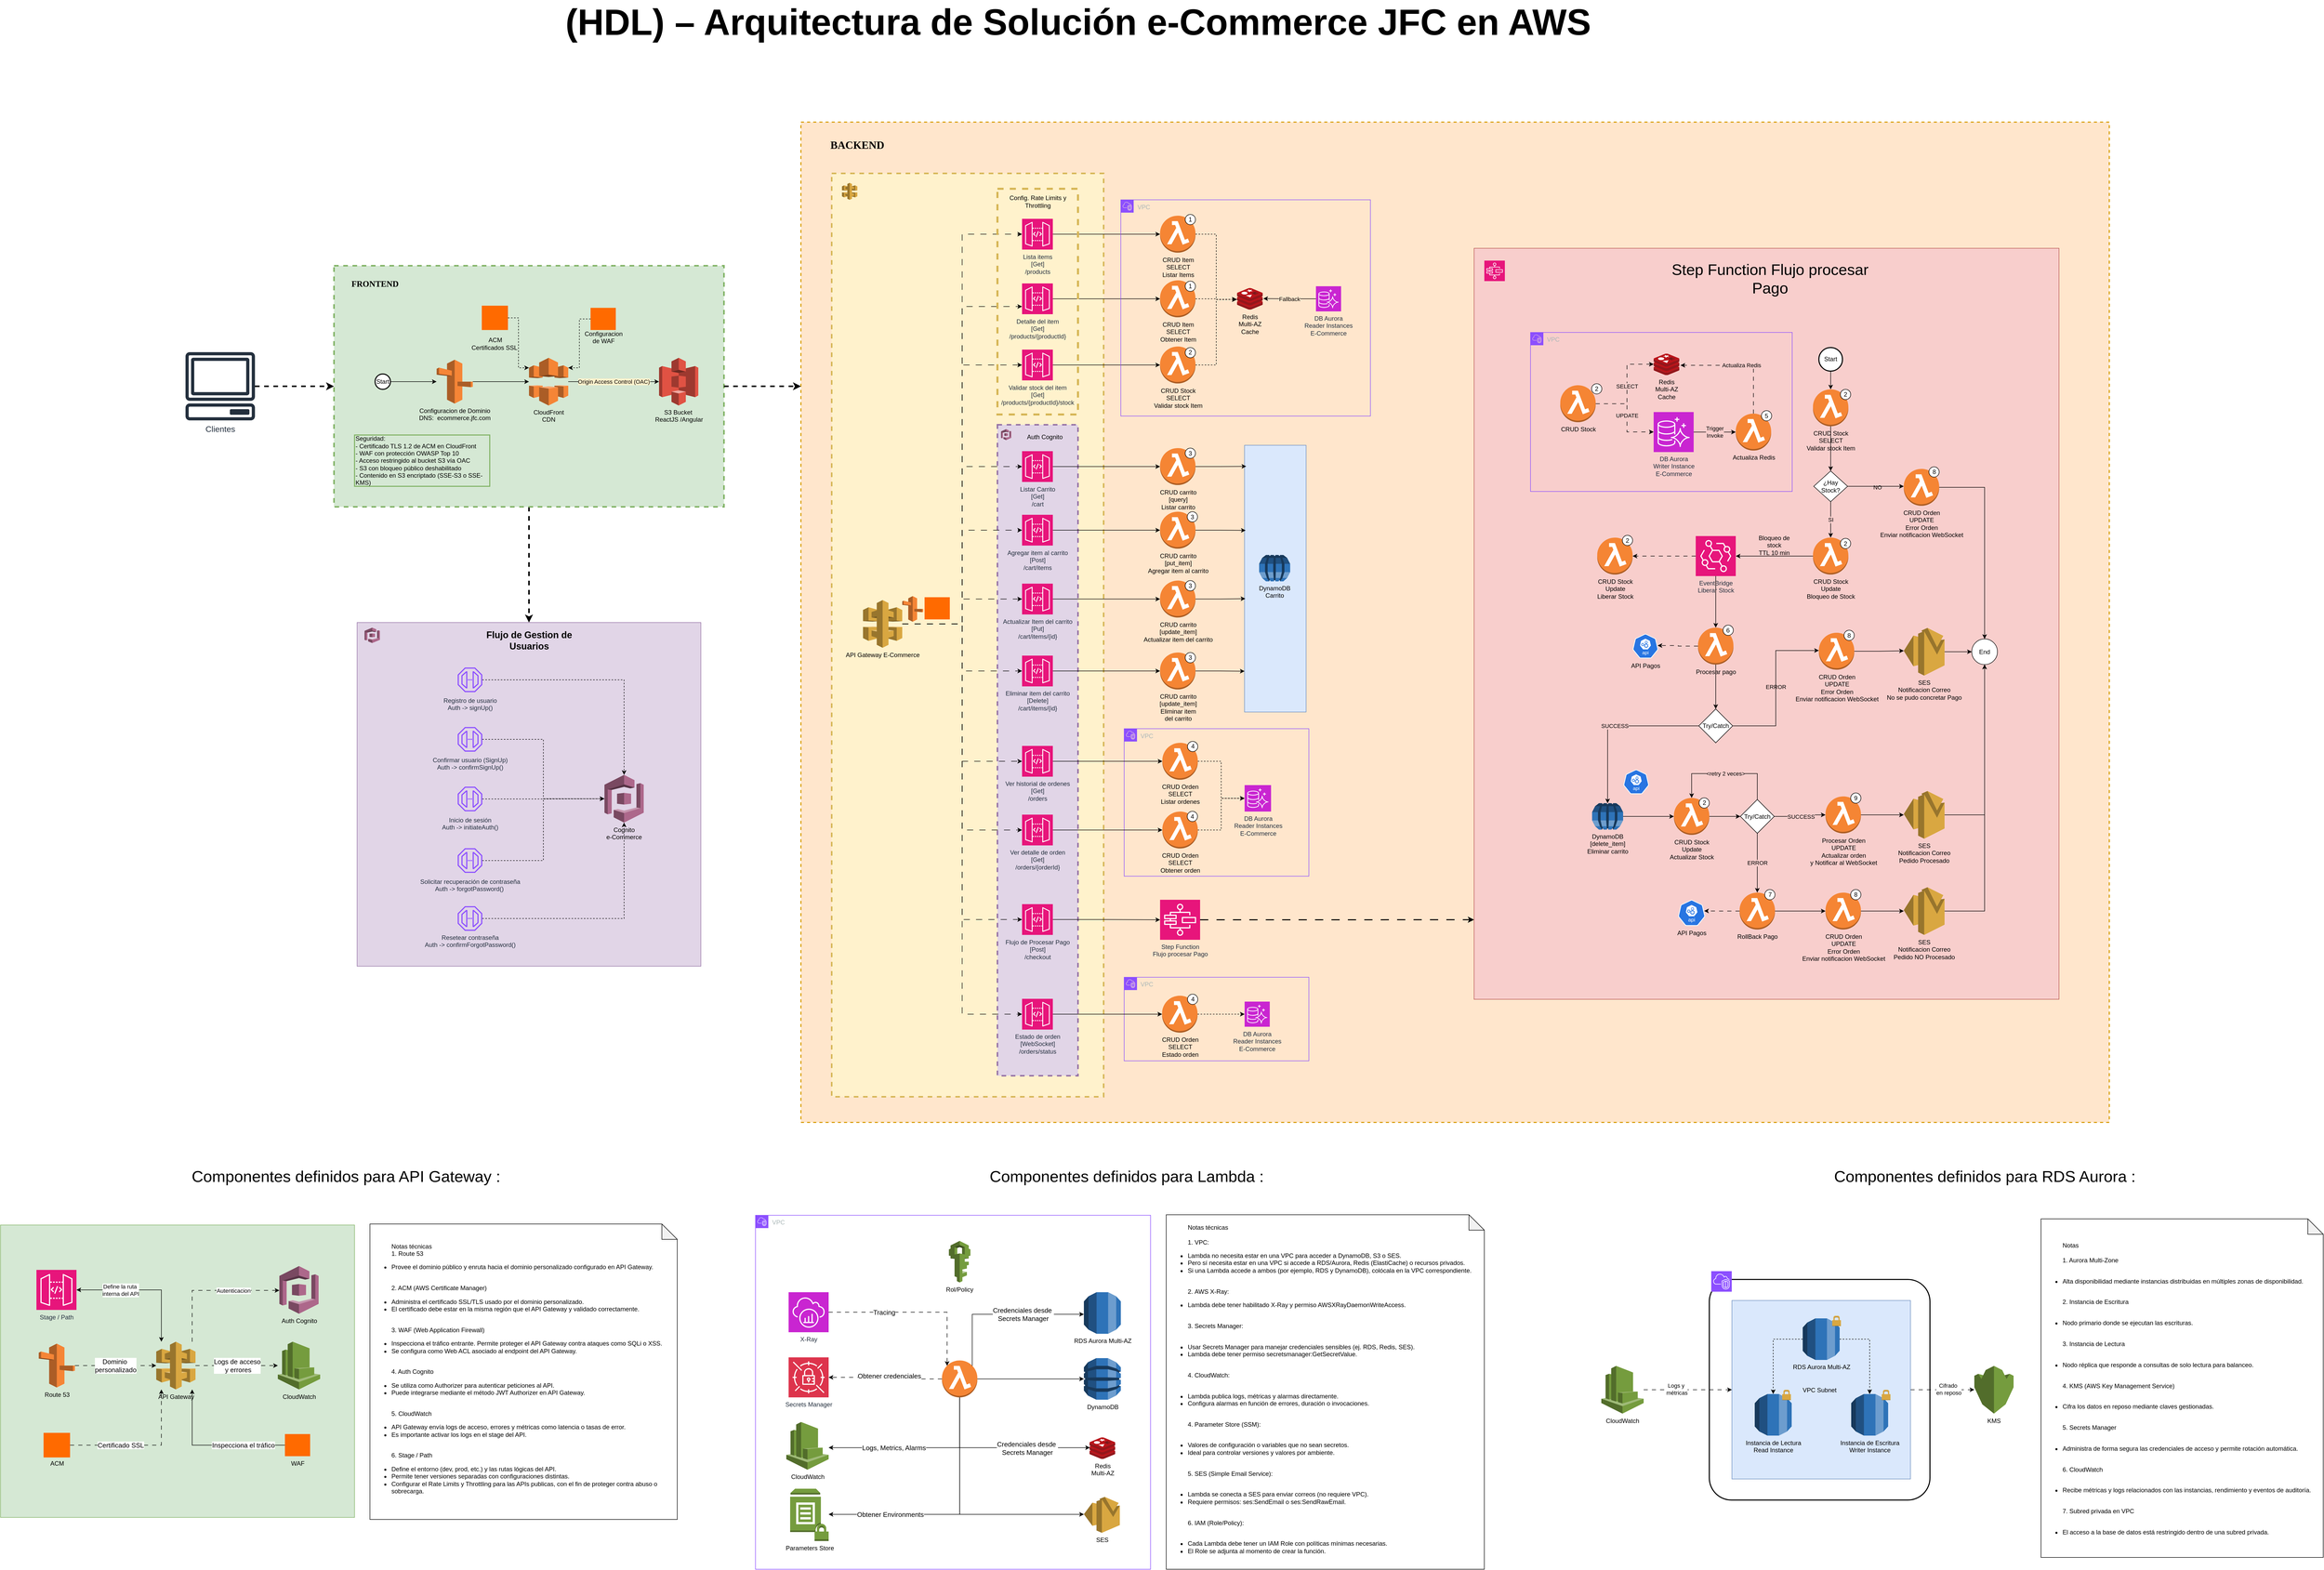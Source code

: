 <mxfile version="26.0.9">
  <diagram name="Page-1" id="Cqo6BnLM-xUC5oTqVWad">
    <mxGraphModel dx="7254" dy="3749" grid="1" gridSize="10" guides="1" tooltips="1" connect="1" arrows="1" fold="1" page="1" pageScale="1" pageWidth="827" pageHeight="1169" math="0" shadow="0">
      <root>
        <mxCell id="0" />
        <mxCell id="1" parent="0" />
        <mxCell id="hzsyUJMHX-7zsueFeak5-71" value="Cifrado&amp;nbsp;&lt;div&gt;en reposo&lt;/div&gt;" style="edgeStyle=orthogonalEdgeStyle;rounded=0;orthogonalLoop=1;jettySize=auto;html=1;dashed=1;dashPattern=8 8;" edge="1" parent="1" source="hzsyUJMHX-7zsueFeak5-68" target="hzsyUJMHX-7zsueFeak5-70">
          <mxGeometry x="0.197" y="1" relative="1" as="geometry">
            <mxPoint as="offset" />
          </mxGeometry>
        </mxCell>
        <mxCell id="hzsyUJMHX-7zsueFeak5-68" value="" style="whiteSpace=wrap;html=1;aspect=fixed;fillColor=#dae8fc;strokeColor=#6c8ebf;" vertex="1" parent="1">
          <mxGeometry x="2844.5" y="1837.1" width="348" height="348" as="geometry" />
        </mxCell>
        <mxCell id="hzsyUJMHX-7zsueFeak5-53" value="" style="rounded=0;whiteSpace=wrap;html=1;fillColor=#d5e8d4;strokeColor=#82b366;" vertex="1" parent="1">
          <mxGeometry x="-530" y="1690" width="690" height="570" as="geometry" />
        </mxCell>
        <mxCell id="NbErgKwCjvfo4WE-kP6E-40" value="" style="rounded=0;whiteSpace=wrap;html=1;fillColor=#ffe6cc;strokeColor=#d79b00;strokeWidth=2;dashed=1;" parent="1" vertex="1">
          <mxGeometry x="1030" y="-460" width="2550" height="1950" as="geometry" />
        </mxCell>
        <mxCell id="NbErgKwCjvfo4WE-kP6E-136" style="edgeStyle=orthogonalEdgeStyle;rounded=0;orthogonalLoop=1;jettySize=auto;html=1;dashed=1;strokeWidth=3;" parent="1" source="NbErgKwCjvfo4WE-kP6E-14" target="NbErgKwCjvfo4WE-kP6E-120" edge="1">
          <mxGeometry relative="1" as="geometry" />
        </mxCell>
        <mxCell id="NbErgKwCjvfo4WE-kP6E-173" value="" style="rounded=0;whiteSpace=wrap;html=1;fillColor=#fff2cc;strokeColor=#d6b656;dashed=1;strokeWidth=3;" parent="1" vertex="1">
          <mxGeometry x="1090" y="-360" width="530" height="1800" as="geometry" />
        </mxCell>
        <mxCell id="NbErgKwCjvfo4WE-kP6E-14" value="" style="rounded=0;whiteSpace=wrap;html=1;dashed=1;fillColor=#d5e8d4;strokeColor=#82b366;labelBackgroundColor=light-dark(rgba(0, 0, 0, 0), #ededed);strokeWidth=3;" parent="1" vertex="1">
          <mxGeometry x="120" y="-180" width="760" height="470" as="geometry" />
        </mxCell>
        <mxCell id="NbErgKwCjvfo4WE-kP6E-2" value="S3 Bucket&amp;nbsp;&lt;div&gt;ReactJS /Angular&lt;/div&gt;" style="outlineConnect=0;dashed=0;verticalLabelPosition=bottom;verticalAlign=top;align=center;html=1;shape=mxgraph.aws3.s3;fillColor=#E05243;gradientColor=none;" parent="1" vertex="1">
          <mxGeometry x="753.5" y="-0.55" width="76.5" height="93" as="geometry" />
        </mxCell>
        <mxCell id="NbErgKwCjvfo4WE-kP6E-10" value="Origin Access Control (OAC)" style="edgeStyle=orthogonalEdgeStyle;rounded=0;orthogonalLoop=1;jettySize=auto;html=1;labelBackgroundColor=#FFF2CC;" parent="1" source="NbErgKwCjvfo4WE-kP6E-3" target="NbErgKwCjvfo4WE-kP6E-2" edge="1">
          <mxGeometry relative="1" as="geometry" />
        </mxCell>
        <mxCell id="NbErgKwCjvfo4WE-kP6E-3" value="CloudFront&lt;div&gt;CDN&lt;/div&gt;" style="outlineConnect=0;dashed=0;verticalLabelPosition=bottom;verticalAlign=top;align=center;html=1;shape=mxgraph.aws3.cloudfront;fillColor=#F58536;gradientColor=none;" parent="1" vertex="1">
          <mxGeometry x="500" y="-0.55" width="76.5" height="93" as="geometry" />
        </mxCell>
        <mxCell id="NbErgKwCjvfo4WE-kP6E-4" value="&lt;div&gt;&lt;br&gt;&lt;/div&gt;&lt;div&gt;&lt;br&gt;&lt;/div&gt;&lt;div&gt;&lt;br&gt;&lt;/div&gt;&lt;div&gt;&lt;br&gt;&lt;/div&gt;&lt;div&gt;&lt;br&gt;&lt;/div&gt;&lt;div&gt;Configuracion&lt;/div&gt;&lt;div&gt;de WAF&lt;/div&gt;" style="points=[];aspect=fixed;html=1;align=center;shadow=0;dashed=0;fillColor=#FF6A00;strokeColor=none;shape=mxgraph.alibaba_cloud.waf_web_application_firewall;" parent="1" vertex="1">
          <mxGeometry x="620" y="-97.9" width="49.2" height="43.2" as="geometry" />
        </mxCell>
        <mxCell id="NbErgKwCjvfo4WE-kP6E-8" style="edgeStyle=orthogonalEdgeStyle;rounded=0;orthogonalLoop=1;jettySize=auto;html=1;" parent="1" source="NbErgKwCjvfo4WE-kP6E-5" target="NbErgKwCjvfo4WE-kP6E-3" edge="1">
          <mxGeometry relative="1" as="geometry" />
        </mxCell>
        <mxCell id="NbErgKwCjvfo4WE-kP6E-5" value="Configuracion de Dominio&lt;br&gt;DNS:&amp;nbsp; ecommerce.jfc.com" style="outlineConnect=0;dashed=0;verticalLabelPosition=bottom;verticalAlign=top;align=center;html=1;shape=mxgraph.aws3.route_53;fillColor=#F58536;gradientColor=none;" parent="1" vertex="1">
          <mxGeometry x="320" y="3.2" width="70.5" height="85.5" as="geometry" />
        </mxCell>
        <mxCell id="NbErgKwCjvfo4WE-kP6E-6" value="&lt;div&gt;&lt;br&gt;&lt;/div&gt;&lt;div&gt;&lt;br&gt;&lt;/div&gt;&lt;div&gt;&lt;br&gt;&lt;/div&gt;&lt;div&gt;&lt;br&gt;&lt;/div&gt;&lt;div&gt;&lt;br&gt;&lt;/div&gt;&lt;div&gt;&lt;br&gt;&lt;/div&gt;&lt;div&gt;&lt;br&gt;&lt;/div&gt;&lt;div&gt;ACM&lt;/div&gt;Certificados SSL&amp;nbsp;" style="points=[];aspect=fixed;html=1;align=center;shadow=0;dashed=1;fillColor=#FF6A00;strokeColor=none;shape=mxgraph.alibaba_cloud.acms_application_configuration_manangement;" parent="1" vertex="1">
          <mxGeometry x="408" y="-102.1" width="51" height="47.4" as="geometry" />
        </mxCell>
        <mxCell id="NbErgKwCjvfo4WE-kP6E-12" value="Seguridad:&lt;br&gt;- Certificado TLS 1.2 de ACM en CloudFront&lt;div&gt;- WAF con protección OWASP Top 10&lt;br&gt;- Acceso restringido al bucket S3 vía OAC&lt;/div&gt;&lt;div&gt;-&amp;nbsp;S3 con bloqueo público deshabilitado&lt;/div&gt;&lt;div&gt;-&amp;nbsp;Contenido en S3 encriptado (SSE-S3 o SSE-KMS)&lt;/div&gt;" style="text;html=1;align=left;verticalAlign=middle;whiteSpace=wrap;rounded=0;fillColor=#d5e8d4;strokeColor=#82b366;strokeWidth=2;" parent="1" vertex="1">
          <mxGeometry x="160" y="150" width="263.5" height="100" as="geometry" />
        </mxCell>
        <mxCell id="NbErgKwCjvfo4WE-kP6E-21" style="edgeStyle=orthogonalEdgeStyle;rounded=0;orthogonalLoop=1;jettySize=auto;html=1;entryX=0;entryY=0.5;entryDx=0;entryDy=0;dashed=1;strokeWidth=3;" parent="1" source="NbErgKwCjvfo4WE-kP6E-13" target="NbErgKwCjvfo4WE-kP6E-14" edge="1">
          <mxGeometry relative="1" as="geometry" />
        </mxCell>
        <mxCell id="NbErgKwCjvfo4WE-kP6E-13" value="Clientes" style="sketch=0;outlineConnect=0;fontColor=#232F3E;gradientColor=none;fillColor=#232F3D;strokeColor=none;dashed=0;verticalLabelPosition=bottom;verticalAlign=top;align=center;html=1;fontSize=16;fontStyle=0;aspect=fixed;pointerEvents=1;shape=mxgraph.aws4.client;" parent="1" vertex="1">
          <mxGeometry x="-170" y="-11.5" width="136.5" height="133" as="geometry" />
        </mxCell>
        <mxCell id="NbErgKwCjvfo4WE-kP6E-16" style="edgeStyle=orthogonalEdgeStyle;rounded=0;orthogonalLoop=1;jettySize=auto;html=1;" parent="1" source="NbErgKwCjvfo4WE-kP6E-15" target="NbErgKwCjvfo4WE-kP6E-5" edge="1">
          <mxGeometry relative="1" as="geometry" />
        </mxCell>
        <mxCell id="NbErgKwCjvfo4WE-kP6E-15" value="Start" style="strokeWidth=2;html=1;shape=mxgraph.flowchart.start_2;whiteSpace=wrap;" parent="1" vertex="1">
          <mxGeometry x="200" y="30.95" width="30" height="30" as="geometry" />
        </mxCell>
        <mxCell id="NbErgKwCjvfo4WE-kP6E-18" value="&lt;h3&gt;&lt;font face=&quot;Times New Roman&quot;&gt;FRONTEND&lt;/font&gt;&lt;/h3&gt;" style="text;html=1;align=center;verticalAlign=middle;whiteSpace=wrap;rounded=0;fontSize=14;fontFamily=Tahoma;" parent="1" vertex="1">
          <mxGeometry x="170" y="-160" width="60" height="30" as="geometry" />
        </mxCell>
        <mxCell id="NbErgKwCjvfo4WE-kP6E-22" style="edgeStyle=orthogonalEdgeStyle;rounded=0;orthogonalLoop=1;jettySize=auto;html=1;entryX=0;entryY=0.21;entryDx=0;entryDy=0;entryPerimeter=0;dashed=1;" parent="1" source="NbErgKwCjvfo4WE-kP6E-6" target="NbErgKwCjvfo4WE-kP6E-3" edge="1">
          <mxGeometry relative="1" as="geometry" />
        </mxCell>
        <mxCell id="NbErgKwCjvfo4WE-kP6E-24" style="edgeStyle=orthogonalEdgeStyle;rounded=0;orthogonalLoop=1;jettySize=auto;html=1;entryX=1;entryY=0.21;entryDx=0;entryDy=0;entryPerimeter=0;dashed=1;" parent="1" source="NbErgKwCjvfo4WE-kP6E-4" target="NbErgKwCjvfo4WE-kP6E-3" edge="1">
          <mxGeometry relative="1" as="geometry" />
        </mxCell>
        <mxCell id="NbErgKwCjvfo4WE-kP6E-26" value="" style="outlineConnect=0;dashed=0;verticalLabelPosition=bottom;verticalAlign=top;align=center;html=1;shape=mxgraph.aws3.route_53;fillColor=#F58536;gradientColor=none;direction=south;rotation=-90;" parent="1" vertex="1">
          <mxGeometry x="1222.9" y="468.6" width="50" height="40.8" as="geometry" />
        </mxCell>
        <mxCell id="NbErgKwCjvfo4WE-kP6E-43" value="" style="points=[];aspect=fixed;html=1;align=center;shadow=0;dashed=0;fillColor=#FF6A00;strokeColor=none;shape=mxgraph.alibaba_cloud.waf_web_application_firewall;" parent="1" vertex="1">
          <mxGeometry x="1271" y="466.2" width="49.2" height="43.2" as="geometry" />
        </mxCell>
        <mxCell id="NbErgKwCjvfo4WE-kP6E-50" value="API Gateway E-Commerce" style="outlineConnect=0;dashed=0;verticalLabelPosition=bottom;verticalAlign=top;align=center;html=1;shape=mxgraph.aws3.api_gateway;fillColor=#D9A741;gradientColor=none;" parent="1" vertex="1">
          <mxGeometry x="1151" y="471.8" width="76.5" height="93" as="geometry" />
        </mxCell>
        <mxCell id="NbErgKwCjvfo4WE-kP6E-71" style="edgeStyle=orthogonalEdgeStyle;rounded=0;orthogonalLoop=1;jettySize=auto;html=1;" parent="1" source="NbErgKwCjvfo4WE-kP6E-51" target="NbErgKwCjvfo4WE-kP6E-64" edge="1">
          <mxGeometry relative="1" as="geometry" />
        </mxCell>
        <mxCell id="NbErgKwCjvfo4WE-kP6E-51" value="Lista items&lt;div&gt;[Get]&lt;/div&gt;&lt;div&gt;/products&lt;/div&gt;&lt;div&gt;&lt;br&gt;&lt;/div&gt;" style="sketch=0;points=[[0,0,0],[0.25,0,0],[0.5,0,0],[0.75,0,0],[1,0,0],[0,1,0],[0.25,1,0],[0.5,1,0],[0.75,1,0],[1,1,0],[0,0.25,0],[0,0.5,0],[0,0.75,0],[1,0.25,0],[1,0.5,0],[1,0.75,0]];outlineConnect=0;fontColor=#232F3E;fillColor=#E7157B;strokeColor=#ffffff;dashed=0;verticalLabelPosition=bottom;verticalAlign=top;align=center;html=1;fontSize=12;fontStyle=0;aspect=fixed;shape=mxgraph.aws4.resourceIcon;resIcon=mxgraph.aws4.api_gateway;" parent="1" vertex="1">
          <mxGeometry x="1461" y="-271.5" width="60" height="60" as="geometry" />
        </mxCell>
        <mxCell id="NbErgKwCjvfo4WE-kP6E-72" style="edgeStyle=orthogonalEdgeStyle;rounded=0;orthogonalLoop=1;jettySize=auto;html=1;" parent="1" source="NbErgKwCjvfo4WE-kP6E-53" target="NbErgKwCjvfo4WE-kP6E-65" edge="1">
          <mxGeometry relative="1" as="geometry" />
        </mxCell>
        <mxCell id="NbErgKwCjvfo4WE-kP6E-53" value="&lt;div&gt;Detalle del item&lt;/div&gt;&lt;div&gt;[Get]&lt;/div&gt;&lt;div&gt;/products/{productId}&lt;/div&gt;" style="sketch=0;points=[[0,0,0],[0.25,0,0],[0.5,0,0],[0.75,0,0],[1,0,0],[0,1,0],[0.25,1,0],[0.5,1,0],[0.75,1,0],[1,1,0],[0,0.25,0],[0,0.5,0],[0,0.75,0],[1,0.25,0],[1,0.5,0],[1,0.75,0]];outlineConnect=0;fontColor=#232F3E;fillColor=#E7157B;strokeColor=#ffffff;dashed=0;verticalLabelPosition=bottom;verticalAlign=top;align=center;html=1;fontSize=12;fontStyle=0;aspect=fixed;shape=mxgraph.aws4.resourceIcon;resIcon=mxgraph.aws4.api_gateway;" parent="1" vertex="1">
          <mxGeometry x="1461" y="-145.5" width="60" height="60" as="geometry" />
        </mxCell>
        <mxCell id="NbErgKwCjvfo4WE-kP6E-73" style="edgeStyle=orthogonalEdgeStyle;rounded=0;orthogonalLoop=1;jettySize=auto;html=1;" parent="1" source="NbErgKwCjvfo4WE-kP6E-55" target="NbErgKwCjvfo4WE-kP6E-66" edge="1">
          <mxGeometry relative="1" as="geometry" />
        </mxCell>
        <mxCell id="NbErgKwCjvfo4WE-kP6E-55" value="&lt;div&gt;Validar stock del item&lt;/div&gt;&lt;div&gt;[Get]&lt;/div&gt;&lt;div&gt;/products/{productId}/stock&lt;/div&gt;" style="sketch=0;points=[[0,0,0],[0.25,0,0],[0.5,0,0],[0.75,0,0],[1,0,0],[0,1,0],[0.25,1,0],[0.5,1,0],[0.75,1,0],[1,1,0],[0,0.25,0],[0,0.5,0],[0,0.75,0],[1,0.25,0],[1,0.5,0],[1,0.75,0]];outlineConnect=0;fontColor=#232F3E;fillColor=#E7157B;strokeColor=#ffffff;dashed=0;verticalLabelPosition=bottom;verticalAlign=top;align=center;html=1;fontSize=12;fontStyle=0;aspect=fixed;shape=mxgraph.aws4.resourceIcon;resIcon=mxgraph.aws4.api_gateway;" parent="1" vertex="1">
          <mxGeometry x="1461" y="-16.5" width="60" height="60" as="geometry" />
        </mxCell>
        <mxCell id="NbErgKwCjvfo4WE-kP6E-64" value="CRUD Item&lt;br&gt;SELECT&lt;br&gt;Listar Items" style="outlineConnect=0;dashed=0;verticalLabelPosition=bottom;verticalAlign=top;align=center;html=1;shape=mxgraph.aws3.lambda_function;fillColor=#F58534;gradientColor=none;" parent="1" vertex="1">
          <mxGeometry x="1730" y="-277.5" width="69" height="72" as="geometry" />
        </mxCell>
        <mxCell id="NbErgKwCjvfo4WE-kP6E-67" value="CRUD carrito&lt;br&gt;[query]&lt;br&gt;Listar carrito" style="outlineConnect=0;dashed=0;verticalLabelPosition=bottom;verticalAlign=top;align=center;html=1;shape=mxgraph.aws3.lambda_function;fillColor=#F58534;gradientColor=none;" parent="1" vertex="1">
          <mxGeometry x="1730" y="175.5" width="69" height="72" as="geometry" />
        </mxCell>
        <mxCell id="NbErgKwCjvfo4WE-kP6E-68" value="CRUD carrito&lt;br&gt;[put_item]&lt;br&gt;Agregar item al carrito" style="outlineConnect=0;dashed=0;verticalLabelPosition=bottom;verticalAlign=top;align=center;html=1;shape=mxgraph.aws3.lambda_function;fillColor=#F58534;gradientColor=none;" parent="1" vertex="1">
          <mxGeometry x="1730" y="299.5" width="69" height="72" as="geometry" />
        </mxCell>
        <mxCell id="NbErgKwCjvfo4WE-kP6E-69" value="CRUD carrito&lt;br&gt;[update_item]&lt;br&gt;Actualizar item del carrito" style="outlineConnect=0;dashed=0;verticalLabelPosition=bottom;verticalAlign=top;align=center;html=1;shape=mxgraph.aws3.lambda_function;fillColor=#F58534;gradientColor=none;" parent="1" vertex="1">
          <mxGeometry x="1730" y="433.8" width="69" height="72" as="geometry" />
        </mxCell>
        <mxCell id="NbErgKwCjvfo4WE-kP6E-70" value="CRUD carrito&lt;br&gt;[update_item]&lt;br&gt;Eliminar item&lt;div&gt;del carrito&lt;/div&gt;" style="outlineConnect=0;dashed=0;verticalLabelPosition=bottom;verticalAlign=top;align=center;html=1;shape=mxgraph.aws3.lambda_function;fillColor=#F58534;gradientColor=none;" parent="1" vertex="1">
          <mxGeometry x="1730" y="574" width="69" height="72" as="geometry" />
        </mxCell>
        <mxCell id="NbErgKwCjvfo4WE-kP6E-89" value="DB Aurora&lt;div&gt;Reader Instances&lt;br&gt;&lt;div&gt;E-Commerce&lt;/div&gt;&lt;/div&gt;" style="sketch=0;points=[[0,0,0],[0.25,0,0],[0.5,0,0],[0.75,0,0],[1,0,0],[0,1,0],[0.25,1,0],[0.5,1,0],[0.75,1,0],[1,1,0],[0,0.25,0],[0,0.5,0],[0,0.75,0],[1,0.25,0],[1,0.5,0],[1,0.75,0]];outlineConnect=0;fontColor=#232F3E;fillColor=#C925D1;strokeColor=#ffffff;dashed=0;verticalLabelPosition=bottom;verticalAlign=top;align=center;html=1;fontSize=12;fontStyle=0;aspect=fixed;shape=mxgraph.aws4.resourceIcon;resIcon=mxgraph.aws4.aurora;" parent="1" vertex="1">
          <mxGeometry x="2033.8" y="-140" width="49" height="49" as="geometry" />
        </mxCell>
        <mxCell id="NbErgKwCjvfo4WE-kP6E-94" value="" style="rounded=0;whiteSpace=wrap;html=1;fillColor=#dae8fc;strokeColor=#6c8ebf;" parent="1" vertex="1">
          <mxGeometry x="1894.6" y="170" width="120" height="520" as="geometry" />
        </mxCell>
        <mxCell id="NbErgKwCjvfo4WE-kP6E-93" value="DynamoDB&lt;div&gt;Carrito&lt;/div&gt;" style="outlineConnect=0;dashed=0;verticalLabelPosition=bottom;verticalAlign=top;align=center;html=1;shape=mxgraph.aws3.dynamo_db;fillColor=#2E73B8;gradientColor=none;direction=south;" parent="1" vertex="1">
          <mxGeometry x="1923.05" y="383.85" width="60.5" height="51.4" as="geometry" />
        </mxCell>
        <mxCell id="NbErgKwCjvfo4WE-kP6E-95" style="edgeStyle=orthogonalEdgeStyle;rounded=0;orthogonalLoop=1;jettySize=auto;html=1;entryX=0.028;entryY=0.079;entryDx=0;entryDy=0;entryPerimeter=0;" parent="1" source="NbErgKwCjvfo4WE-kP6E-67" target="NbErgKwCjvfo4WE-kP6E-94" edge="1">
          <mxGeometry relative="1" as="geometry" />
        </mxCell>
        <mxCell id="NbErgKwCjvfo4WE-kP6E-100" value="VPC" style="points=[[0,0],[0.25,0],[0.5,0],[0.75,0],[1,0],[1,0.25],[1,0.5],[1,0.75],[1,1],[0.75,1],[0.5,1],[0.25,1],[0,1],[0,0.75],[0,0.5],[0,0.25]];outlineConnect=0;gradientColor=none;html=1;whiteSpace=wrap;fontSize=12;fontStyle=0;container=1;pointerEvents=0;collapsible=0;recursiveResize=0;shape=mxgraph.aws4.group;grIcon=mxgraph.aws4.group_vpc2;strokeColor=#8C4FFF;fillColor=none;verticalAlign=top;align=left;spacingLeft=30;fontColor=#AAB7B8;dashed=0;" parent="1" vertex="1">
          <mxGeometry x="1653.5" y="-308.5" width="486.5" height="421.5" as="geometry" />
        </mxCell>
        <mxCell id="NbErgKwCjvfo4WE-kP6E-66" value="CRUD Stock&lt;br&gt;SELECT&lt;br&gt;Validar stock Item" style="outlineConnect=0;dashed=0;verticalLabelPosition=bottom;verticalAlign=top;align=center;html=1;shape=mxgraph.aws3.lambda_function;fillColor=#F58534;gradientColor=none;" parent="NbErgKwCjvfo4WE-kP6E-100" vertex="1">
          <mxGeometry x="76.5" y="286" width="69" height="72" as="geometry" />
        </mxCell>
        <mxCell id="NbErgKwCjvfo4WE-kP6E-78" value="Redis&lt;br&gt;Multi-AZ&lt;br&gt;&lt;div&gt;Cache&lt;/div&gt;" style="image;sketch=0;aspect=fixed;html=1;points=[];align=center;fontSize=12;image=img/lib/mscae/Cache_Redis_Product.svg;labelBackgroundColor=#FFE6CC;" parent="NbErgKwCjvfo4WE-kP6E-100" vertex="1">
          <mxGeometry x="226.5" y="172" width="50" height="42" as="geometry" />
        </mxCell>
        <mxCell id="NbErgKwCjvfo4WE-kP6E-65" value="CRUD Item&lt;br&gt;SELECT&lt;br&gt;Obtener Item" style="outlineConnect=0;dashed=0;verticalLabelPosition=bottom;verticalAlign=top;align=center;html=1;shape=mxgraph.aws3.lambda_function;fillColor=#F58534;gradientColor=none;" parent="NbErgKwCjvfo4WE-kP6E-100" vertex="1">
          <mxGeometry x="76.5" y="157" width="69" height="72" as="geometry" />
        </mxCell>
        <mxCell id="NbErgKwCjvfo4WE-kP6E-164" style="edgeStyle=orthogonalEdgeStyle;rounded=0;orthogonalLoop=1;jettySize=auto;html=1;entryX=-0.016;entryY=0.528;entryDx=0;entryDy=0;entryPerimeter=0;dashed=1;" parent="NbErgKwCjvfo4WE-kP6E-100" source="NbErgKwCjvfo4WE-kP6E-65" target="NbErgKwCjvfo4WE-kP6E-78" edge="1">
          <mxGeometry relative="1" as="geometry" />
        </mxCell>
        <mxCell id="NbErgKwCjvfo4WE-kP6E-165" style="edgeStyle=orthogonalEdgeStyle;rounded=0;orthogonalLoop=1;jettySize=auto;html=1;entryX=0.003;entryY=0.528;entryDx=0;entryDy=0;entryPerimeter=0;dashed=1;" parent="NbErgKwCjvfo4WE-kP6E-100" source="NbErgKwCjvfo4WE-kP6E-66" target="NbErgKwCjvfo4WE-kP6E-78" edge="1">
          <mxGeometry relative="1" as="geometry" />
        </mxCell>
        <mxCell id="NbErgKwCjvfo4WE-kP6E-248" value="1" style="ellipse;whiteSpace=wrap;html=1;aspect=fixed;" parent="NbErgKwCjvfo4WE-kP6E-100" vertex="1">
          <mxGeometry x="125.5" y="28.5" width="20" height="20" as="geometry" />
        </mxCell>
        <mxCell id="NbErgKwCjvfo4WE-kP6E-249" value="1" style="ellipse;whiteSpace=wrap;html=1;aspect=fixed;" parent="NbErgKwCjvfo4WE-kP6E-100" vertex="1">
          <mxGeometry x="125.5" y="158.5" width="20" height="20" as="geometry" />
        </mxCell>
        <mxCell id="NbErgKwCjvfo4WE-kP6E-167" style="edgeStyle=orthogonalEdgeStyle;rounded=0;orthogonalLoop=1;jettySize=auto;html=1;entryX=0;entryY=0.5;entryDx=0;entryDy=0;entryPerimeter=0;dashed=1;" parent="1" source="NbErgKwCjvfo4WE-kP6E-104" target="NbErgKwCjvfo4WE-kP6E-113" edge="1">
          <mxGeometry relative="1" as="geometry" />
        </mxCell>
        <mxCell id="NbErgKwCjvfo4WE-kP6E-104" value="CRUD Orden&lt;br&gt;SELECT&lt;br&gt;Listar ordenes" style="outlineConnect=0;dashed=0;verticalLabelPosition=bottom;verticalAlign=top;align=center;html=1;shape=mxgraph.aws3.lambda_function;fillColor=#F58534;gradientColor=none;" parent="1" vertex="1">
          <mxGeometry x="1734.5" y="750" width="69" height="72" as="geometry" />
        </mxCell>
        <mxCell id="NbErgKwCjvfo4WE-kP6E-105" value="CRUD Orden&lt;br&gt;SELECT&lt;br&gt;Obtener orden" style="outlineConnect=0;dashed=0;verticalLabelPosition=bottom;verticalAlign=top;align=center;html=1;shape=mxgraph.aws3.lambda_function;fillColor=#F58534;gradientColor=none;" parent="1" vertex="1">
          <mxGeometry x="1734.5" y="884" width="69" height="72" as="geometry" />
        </mxCell>
        <mxCell id="NbErgKwCjvfo4WE-kP6E-118" value="VPC" style="points=[[0,0],[0.25,0],[0.5,0],[0.75,0],[1,0],[1,0.25],[1,0.5],[1,0.75],[1,1],[0.75,1],[0.5,1],[0.25,1],[0,1],[0,0.75],[0,0.5],[0,0.25]];outlineConnect=0;gradientColor=none;html=1;whiteSpace=wrap;fontSize=12;fontStyle=0;container=1;pointerEvents=0;collapsible=0;recursiveResize=0;shape=mxgraph.aws4.group;grIcon=mxgraph.aws4.group_vpc2;strokeColor=#8C4FFF;fillColor=none;verticalAlign=top;align=left;spacingLeft=30;fontColor=#AAB7B8;dashed=0;" parent="1" vertex="1">
          <mxGeometry x="1660" y="722.5" width="360" height="287.5" as="geometry" />
        </mxCell>
        <mxCell id="NbErgKwCjvfo4WE-kP6E-113" value="DB Aurora&lt;div&gt;Reader Instances&lt;br&gt;&lt;div&gt;E-Commerce&lt;/div&gt;&lt;/div&gt;" style="sketch=0;points=[[0,0,0],[0.25,0,0],[0.5,0,0],[0.75,0,0],[1,0,0],[0,1,0],[0.25,1,0],[0.5,1,0],[0.75,1,0],[1,1,0],[0,0.25,0],[0,0.5,0],[0,0.75,0],[1,0.25,0],[1,0.5,0],[1,0.75,0]];outlineConnect=0;fontColor=#232F3E;fillColor=#C925D1;strokeColor=#ffffff;dashed=0;verticalLabelPosition=bottom;verticalAlign=top;align=center;html=1;fontSize=12;fontStyle=0;aspect=fixed;shape=mxgraph.aws4.resourceIcon;resIcon=mxgraph.aws4.aurora;" parent="NbErgKwCjvfo4WE-kP6E-118" vertex="1">
          <mxGeometry x="234.8" y="110" width="51.5" height="51.5" as="geometry" />
        </mxCell>
        <mxCell id="NbErgKwCjvfo4WE-kP6E-120" value="" style="whiteSpace=wrap;html=1;aspect=fixed;fillColor=#e1d5e7;strokeColor=#9673a6;" parent="1" vertex="1">
          <mxGeometry x="165" y="515.5" width="670" height="670" as="geometry" />
        </mxCell>
        <mxCell id="NbErgKwCjvfo4WE-kP6E-127" style="edgeStyle=orthogonalEdgeStyle;rounded=0;orthogonalLoop=1;jettySize=auto;html=1;dashed=1;" parent="1" source="NbErgKwCjvfo4WE-kP6E-121" target="NbErgKwCjvfo4WE-kP6E-126" edge="1">
          <mxGeometry relative="1" as="geometry" />
        </mxCell>
        <mxCell id="NbErgKwCjvfo4WE-kP6E-121" value="&lt;table&gt;&lt;tbody&gt;&lt;tr&gt;&lt;td data-end=&quot;581&quot; data-start=&quot;542&quot; data-col-size=&quot;sm&quot;&gt;Registro de usuario&lt;br&gt;Auth -&amp;gt; signUp()&lt;/td&gt;&lt;/tr&gt;&lt;/tbody&gt;&lt;/table&gt;" style="sketch=0;outlineConnect=0;fontColor=#232F3E;gradientColor=none;fillColor=#8C4FFF;strokeColor=none;dashed=0;verticalLabelPosition=bottom;verticalAlign=top;align=center;html=1;fontSize=12;fontStyle=0;aspect=fixed;pointerEvents=1;shape=mxgraph.aws4.endpoint;" parent="1" vertex="1">
          <mxGeometry x="361" y="603.2" width="48" height="48" as="geometry" />
        </mxCell>
        <mxCell id="NbErgKwCjvfo4WE-kP6E-122" value="&lt;table&gt;&lt;tbody&gt;&lt;tr&gt;&lt;td data-end=&quot;581&quot; data-start=&quot;542&quot; data-col-size=&quot;sm&quot;&gt;Confirmar usuario (SignUp)&lt;br&gt;Auth -&amp;gt; confirmSignUp()&lt;/td&gt;&lt;/tr&gt;&lt;/tbody&gt;&lt;/table&gt;" style="sketch=0;outlineConnect=0;fontColor=#232F3E;gradientColor=none;fillColor=#8C4FFF;strokeColor=none;dashed=0;verticalLabelPosition=bottom;verticalAlign=top;align=center;html=1;fontSize=12;fontStyle=0;aspect=fixed;pointerEvents=1;shape=mxgraph.aws4.endpoint;" parent="1" vertex="1">
          <mxGeometry x="361" y="719.2" width="48" height="48" as="geometry" />
        </mxCell>
        <mxCell id="NbErgKwCjvfo4WE-kP6E-123" value="&lt;table&gt;&lt;tbody&gt;&lt;tr&gt;&lt;td data-end=&quot;581&quot; data-start=&quot;542&quot; data-col-size=&quot;sm&quot;&gt;Inicio de sesión&lt;br&gt;Auth -&amp;gt; initiateAuth()&lt;/td&gt;&lt;/tr&gt;&lt;/tbody&gt;&lt;/table&gt;" style="sketch=0;outlineConnect=0;fontColor=#232F3E;gradientColor=none;fillColor=#8C4FFF;strokeColor=none;dashed=0;verticalLabelPosition=bottom;verticalAlign=top;align=center;html=1;fontSize=12;fontStyle=0;aspect=fixed;pointerEvents=1;shape=mxgraph.aws4.endpoint;" parent="1" vertex="1">
          <mxGeometry x="361" y="835.5" width="48" height="48" as="geometry" />
        </mxCell>
        <mxCell id="NbErgKwCjvfo4WE-kP6E-124" value="&lt;table&gt;&lt;tbody&gt;&lt;tr&gt;&lt;td data-end=&quot;581&quot; data-start=&quot;542&quot; data-col-size=&quot;sm&quot;&gt;Solicitar recuperación de contraseña&lt;br&gt;Auth -&amp;gt; forgotPassword()&amp;nbsp;&lt;br&gt;&lt;/td&gt;&lt;/tr&gt;&lt;/tbody&gt;&lt;/table&gt;" style="sketch=0;outlineConnect=0;fontColor=#232F3E;gradientColor=none;fillColor=#8C4FFF;strokeColor=none;dashed=0;verticalLabelPosition=bottom;verticalAlign=top;align=center;html=1;fontSize=12;fontStyle=0;aspect=fixed;pointerEvents=1;shape=mxgraph.aws4.endpoint;" parent="1" vertex="1">
          <mxGeometry x="361" y="955.5" width="48" height="48" as="geometry" />
        </mxCell>
        <mxCell id="NbErgKwCjvfo4WE-kP6E-125" value="Resetear contraseña&lt;br&gt;Auth -&amp;gt; confirmForgotPassword()" style="sketch=0;outlineConnect=0;fontColor=#232F3E;gradientColor=none;fillColor=#8C4FFF;strokeColor=none;dashed=0;verticalLabelPosition=bottom;verticalAlign=top;align=center;html=1;fontSize=12;fontStyle=0;aspect=fixed;pointerEvents=1;shape=mxgraph.aws4.endpoint;" parent="1" vertex="1">
          <mxGeometry x="361" y="1068.45" width="48" height="48" as="geometry" />
        </mxCell>
        <mxCell id="NbErgKwCjvfo4WE-kP6E-126" value="Cognito&lt;div&gt;e-Commerce&lt;/div&gt;" style="outlineConnect=0;dashed=0;verticalLabelPosition=bottom;verticalAlign=top;align=center;html=1;shape=mxgraph.aws3.cognito;fillColor=#AD688B;gradientColor=none;" parent="1" vertex="1">
          <mxGeometry x="647.1" y="812.5" width="76.5" height="93" as="geometry" />
        </mxCell>
        <mxCell id="NbErgKwCjvfo4WE-kP6E-128" style="edgeStyle=orthogonalEdgeStyle;rounded=0;orthogonalLoop=1;jettySize=auto;html=1;entryX=0;entryY=0.5;entryDx=0;entryDy=0;entryPerimeter=0;dashed=1;" parent="1" source="NbErgKwCjvfo4WE-kP6E-122" target="NbErgKwCjvfo4WE-kP6E-126" edge="1">
          <mxGeometry relative="1" as="geometry" />
        </mxCell>
        <mxCell id="NbErgKwCjvfo4WE-kP6E-129" style="edgeStyle=orthogonalEdgeStyle;rounded=0;orthogonalLoop=1;jettySize=auto;html=1;entryX=0;entryY=0.5;entryDx=0;entryDy=0;entryPerimeter=0;dashed=1;" parent="1" source="NbErgKwCjvfo4WE-kP6E-123" target="NbErgKwCjvfo4WE-kP6E-126" edge="1">
          <mxGeometry relative="1" as="geometry" />
        </mxCell>
        <mxCell id="NbErgKwCjvfo4WE-kP6E-130" style="edgeStyle=orthogonalEdgeStyle;rounded=0;orthogonalLoop=1;jettySize=auto;html=1;entryX=0;entryY=0.5;entryDx=0;entryDy=0;entryPerimeter=0;dashed=1;" parent="1" source="NbErgKwCjvfo4WE-kP6E-124" target="NbErgKwCjvfo4WE-kP6E-126" edge="1">
          <mxGeometry relative="1" as="geometry" />
        </mxCell>
        <mxCell id="NbErgKwCjvfo4WE-kP6E-131" style="edgeStyle=orthogonalEdgeStyle;rounded=0;orthogonalLoop=1;jettySize=auto;html=1;entryX=0.5;entryY=1;entryDx=0;entryDy=0;entryPerimeter=0;dashed=1;" parent="1" source="NbErgKwCjvfo4WE-kP6E-125" target="NbErgKwCjvfo4WE-kP6E-126" edge="1">
          <mxGeometry relative="1" as="geometry" />
        </mxCell>
        <mxCell id="NbErgKwCjvfo4WE-kP6E-132" value="" style="outlineConnect=0;dashed=0;verticalLabelPosition=bottom;verticalAlign=top;align=center;html=1;shape=mxgraph.aws3.cognito;fillColor=#AD688B;gradientColor=none;" parent="1" vertex="1">
          <mxGeometry x="179.5" y="525.5" width="30" height="30" as="geometry" />
        </mxCell>
        <mxCell id="NbErgKwCjvfo4WE-kP6E-135" value="&lt;h2&gt;Flujo de Gestion de Usuarios&lt;/h2&gt;" style="text;html=1;align=center;verticalAlign=middle;whiteSpace=wrap;rounded=0;" parent="1" vertex="1">
          <mxGeometry x="382.5" y="535.5" width="235" height="30" as="geometry" />
        </mxCell>
        <mxCell id="NbErgKwCjvfo4WE-kP6E-137" value="&lt;h2&gt;BACKEND&lt;/h2&gt;" style="text;html=1;align=center;verticalAlign=middle;whiteSpace=wrap;rounded=0;fontSize=14;fontFamily=Tahoma;" parent="1" vertex="1">
          <mxGeometry x="1110" y="-430" width="60" height="30" as="geometry" />
        </mxCell>
        <mxCell id="NbErgKwCjvfo4WE-kP6E-138" style="edgeStyle=orthogonalEdgeStyle;rounded=0;orthogonalLoop=1;jettySize=auto;html=1;dashed=1;strokeWidth=3;" parent="1" source="NbErgKwCjvfo4WE-kP6E-14" edge="1">
          <mxGeometry relative="1" as="geometry">
            <mxPoint x="1030" y="55" as="targetPoint" />
            <Array as="points">
              <mxPoint x="1030" y="55" />
            </Array>
          </mxGeometry>
        </mxCell>
        <mxCell id="NbErgKwCjvfo4WE-kP6E-169" style="edgeStyle=orthogonalEdgeStyle;rounded=0;orthogonalLoop=1;jettySize=auto;html=1;dashed=1;" parent="1" source="NbErgKwCjvfo4WE-kP6E-140" target="NbErgKwCjvfo4WE-kP6E-143" edge="1">
          <mxGeometry relative="1" as="geometry" />
        </mxCell>
        <mxCell id="NbErgKwCjvfo4WE-kP6E-140" value="CRUD Orden&lt;br&gt;SELECT&lt;br&gt;Estado orden" style="outlineConnect=0;dashed=0;verticalLabelPosition=bottom;verticalAlign=top;align=center;html=1;shape=mxgraph.aws3.lambda_function;fillColor=#F58534;gradientColor=none;" parent="1" vertex="1">
          <mxGeometry x="1734" y="1243" width="69" height="72" as="geometry" />
        </mxCell>
        <mxCell id="NbErgKwCjvfo4WE-kP6E-142" value="Step Function&lt;div&gt;Flujo procesar Pago&lt;/div&gt;" style="sketch=0;points=[[0,0,0],[0.25,0,0],[0.5,0,0],[0.75,0,0],[1,0,0],[0,1,0],[0.25,1,0],[0.5,1,0],[0.75,1,0],[1,1,0],[0,0.25,0],[0,0.5,0],[0,0.75,0],[1,0.25,0],[1,0.5,0],[1,0.75,0]];outlineConnect=0;fontColor=#232F3E;fillColor=#E7157B;strokeColor=#ffffff;dashed=0;verticalLabelPosition=bottom;verticalAlign=top;align=center;html=1;fontSize=12;fontStyle=0;aspect=fixed;shape=mxgraph.aws4.resourceIcon;resIcon=mxgraph.aws4.step_functions;" parent="1" vertex="1">
          <mxGeometry x="1730" y="1056" width="78" height="78" as="geometry" />
        </mxCell>
        <mxCell id="NbErgKwCjvfo4WE-kP6E-145" value="VPC" style="points=[[0,0],[0.25,0],[0.5,0],[0.75,0],[1,0],[1,0.25],[1,0.5],[1,0.75],[1,1],[0.75,1],[0.5,1],[0.25,1],[0,1],[0,0.75],[0,0.5],[0,0.25]];outlineConnect=0;gradientColor=none;html=1;whiteSpace=wrap;fontSize=12;fontStyle=0;container=1;pointerEvents=0;collapsible=0;recursiveResize=0;shape=mxgraph.aws4.group;grIcon=mxgraph.aws4.group_vpc2;strokeColor=#8C4FFF;fillColor=none;verticalAlign=top;align=left;spacingLeft=30;fontColor=#AAB7B8;dashed=0;" parent="1" vertex="1">
          <mxGeometry x="1660" y="1207" width="360" height="163" as="geometry" />
        </mxCell>
        <mxCell id="NbErgKwCjvfo4WE-kP6E-143" value="DB Aurora&lt;div&gt;Reader Instances&lt;br&gt;&lt;div&gt;E-Commerce&lt;/div&gt;&lt;/div&gt;" style="sketch=0;points=[[0,0,0],[0.25,0,0],[0.5,0,0],[0.75,0,0],[1,0,0],[0,1,0],[0.25,1,0],[0.5,1,0],[0.75,1,0],[1,1,0],[0,0.25,0],[0,0.5,0],[0,0.75,0],[1,0.25,0],[1,0.5,0],[1,0.75,0]];outlineConnect=0;fontColor=#232F3E;fillColor=#C925D1;strokeColor=#ffffff;dashed=0;verticalLabelPosition=bottom;verticalAlign=top;align=center;html=1;fontSize=12;fontStyle=0;aspect=fixed;shape=mxgraph.aws4.resourceIcon;resIcon=mxgraph.aws4.aurora;" parent="NbErgKwCjvfo4WE-kP6E-145" vertex="1">
          <mxGeometry x="234.8" y="47.5" width="49" height="49" as="geometry" />
        </mxCell>
        <mxCell id="NbErgKwCjvfo4WE-kP6E-146" style="edgeStyle=orthogonalEdgeStyle;rounded=0;orthogonalLoop=1;jettySize=auto;html=1;entryX=0;entryY=0.5;entryDx=0;entryDy=0;entryPerimeter=0;dashed=1;dashPattern=12 12;" parent="1" source="NbErgKwCjvfo4WE-kP6E-50" target="NbErgKwCjvfo4WE-kP6E-51" edge="1">
          <mxGeometry relative="1" as="geometry" />
        </mxCell>
        <mxCell id="NbErgKwCjvfo4WE-kP6E-147" style="edgeStyle=orthogonalEdgeStyle;rounded=0;orthogonalLoop=1;jettySize=auto;html=1;entryX=0;entryY=0.75;entryDx=0;entryDy=0;entryPerimeter=0;dashed=1;dashPattern=12 12;" parent="1" source="NbErgKwCjvfo4WE-kP6E-50" target="NbErgKwCjvfo4WE-kP6E-53" edge="1">
          <mxGeometry relative="1" as="geometry" />
        </mxCell>
        <mxCell id="NbErgKwCjvfo4WE-kP6E-148" style="edgeStyle=orthogonalEdgeStyle;rounded=0;orthogonalLoop=1;jettySize=auto;html=1;entryX=0;entryY=0.5;entryDx=0;entryDy=0;entryPerimeter=0;dashed=1;dashPattern=12 12;" parent="1" source="NbErgKwCjvfo4WE-kP6E-50" target="NbErgKwCjvfo4WE-kP6E-55" edge="1">
          <mxGeometry relative="1" as="geometry" />
        </mxCell>
        <mxCell id="NbErgKwCjvfo4WE-kP6E-158" style="edgeStyle=orthogonalEdgeStyle;rounded=0;orthogonalLoop=1;jettySize=auto;html=1;entryX=0.018;entryY=0.319;entryDx=0;entryDy=0;entryPerimeter=0;" parent="1" source="NbErgKwCjvfo4WE-kP6E-68" target="NbErgKwCjvfo4WE-kP6E-94" edge="1">
          <mxGeometry relative="1" as="geometry" />
        </mxCell>
        <mxCell id="NbErgKwCjvfo4WE-kP6E-159" style="edgeStyle=orthogonalEdgeStyle;rounded=0;orthogonalLoop=1;jettySize=auto;html=1;entryX=0.013;entryY=0.575;entryDx=0;entryDy=0;entryPerimeter=0;" parent="1" source="NbErgKwCjvfo4WE-kP6E-69" target="NbErgKwCjvfo4WE-kP6E-94" edge="1">
          <mxGeometry relative="1" as="geometry" />
        </mxCell>
        <mxCell id="NbErgKwCjvfo4WE-kP6E-161" style="edgeStyle=orthogonalEdgeStyle;rounded=0;orthogonalLoop=1;jettySize=auto;html=1;entryX=0.001;entryY=0.847;entryDx=0;entryDy=0;entryPerimeter=0;" parent="1" source="NbErgKwCjvfo4WE-kP6E-70" target="NbErgKwCjvfo4WE-kP6E-94" edge="1">
          <mxGeometry relative="1" as="geometry" />
        </mxCell>
        <mxCell id="NbErgKwCjvfo4WE-kP6E-163" style="edgeStyle=orthogonalEdgeStyle;rounded=0;orthogonalLoop=1;jettySize=auto;html=1;entryX=-0.016;entryY=0.528;entryDx=0;entryDy=0;entryPerimeter=0;dashed=1;" parent="1" source="NbErgKwCjvfo4WE-kP6E-64" target="NbErgKwCjvfo4WE-kP6E-78" edge="1">
          <mxGeometry relative="1" as="geometry" />
        </mxCell>
        <mxCell id="NbErgKwCjvfo4WE-kP6E-166" value="&lt;span style=&quot;color: rgb(0, 0, 0); font-family: Helvetica; font-size: 11px; font-style: normal; font-variant-ligatures: normal; font-variant-caps: normal; font-weight: 400; letter-spacing: normal; orphans: 2; text-align: center; text-indent: 0px; text-transform: none; widows: 2; word-spacing: 0px; -webkit-text-stroke-width: 0px; white-space: nowrap; text-decoration-thickness: initial; text-decoration-style: initial; text-decoration-color: initial; float: none; display: inline !important;&quot;&gt;Fallback&lt;/span&gt;" style="edgeStyle=orthogonalEdgeStyle;rounded=0;orthogonalLoop=1;jettySize=auto;html=1;entryX=1.025;entryY=0.49;entryDx=0;entryDy=0;entryPerimeter=0;labelBackgroundColor=#FFE6CC;" parent="1" source="NbErgKwCjvfo4WE-kP6E-89" target="NbErgKwCjvfo4WE-kP6E-78" edge="1">
          <mxGeometry relative="1" as="geometry" />
        </mxCell>
        <mxCell id="NbErgKwCjvfo4WE-kP6E-168" style="edgeStyle=orthogonalEdgeStyle;rounded=0;orthogonalLoop=1;jettySize=auto;html=1;entryX=0;entryY=0.5;entryDx=0;entryDy=0;entryPerimeter=0;dashed=1;" parent="1" source="NbErgKwCjvfo4WE-kP6E-105" target="NbErgKwCjvfo4WE-kP6E-113" edge="1">
          <mxGeometry relative="1" as="geometry" />
        </mxCell>
        <mxCell id="NbErgKwCjvfo4WE-kP6E-172" value="" style="rounded=0;whiteSpace=wrap;html=1;fillColor=#f8cecc;strokeColor=#b85450;" parent="1" vertex="1">
          <mxGeometry x="2342" y="-214" width="1140" height="1464" as="geometry" />
        </mxCell>
        <mxCell id="NbErgKwCjvfo4WE-kP6E-175" value="Step Function Flujo procesar Pago" style="text;html=1;align=center;verticalAlign=middle;whiteSpace=wrap;rounded=0;fontSize=30;" parent="1" vertex="1">
          <mxGeometry x="2708.5" y="-170" width="420" height="30" as="geometry" />
        </mxCell>
        <mxCell id="NbErgKwCjvfo4WE-kP6E-176" style="edgeStyle=orthogonalEdgeStyle;rounded=0;orthogonalLoop=1;jettySize=auto;html=1;exitX=0.5;exitY=1;exitDx=0;exitDy=0;exitPerimeter=0;" parent="1" edge="1">
          <mxGeometry relative="1" as="geometry">
            <mxPoint x="3037" y="-119" as="sourcePoint" />
            <mxPoint x="3037" y="-119" as="targetPoint" />
          </mxGeometry>
        </mxCell>
        <mxCell id="NbErgKwCjvfo4WE-kP6E-177" value="" style="sketch=0;points=[[0,0,0],[0.25,0,0],[0.5,0,0],[0.75,0,0],[1,0,0],[0,1,0],[0.25,1,0],[0.5,1,0],[0.75,1,0],[1,1,0],[0,0.25,0],[0,0.5,0],[0,0.75,0],[1,0.25,0],[1,0.5,0],[1,0.75,0]];outlineConnect=0;fontColor=#232F3E;fillColor=#E7157B;strokeColor=#ffffff;dashed=0;verticalLabelPosition=bottom;verticalAlign=top;align=center;html=1;fontSize=12;fontStyle=0;aspect=fixed;shape=mxgraph.aws4.resourceIcon;resIcon=mxgraph.aws4.step_functions;" parent="1" vertex="1">
          <mxGeometry x="2362" y="-190" width="40" height="40" as="geometry" />
        </mxCell>
        <mxCell id="NbErgKwCjvfo4WE-kP6E-179" style="edgeStyle=orthogonalEdgeStyle;rounded=0;orthogonalLoop=1;jettySize=auto;html=1;dashed=1;strokeWidth=2;entryX=0;entryY=0.894;entryDx=0;entryDy=0;entryPerimeter=0;dashPattern=8 8;" parent="1" source="NbErgKwCjvfo4WE-kP6E-142" target="NbErgKwCjvfo4WE-kP6E-172" edge="1">
          <mxGeometry relative="1" as="geometry">
            <mxPoint x="2320" y="1095" as="targetPoint" />
          </mxGeometry>
        </mxCell>
        <mxCell id="NbErgKwCjvfo4WE-kP6E-195" style="edgeStyle=orthogonalEdgeStyle;rounded=0;orthogonalLoop=1;jettySize=auto;html=1;" parent="1" source="NbErgKwCjvfo4WE-kP6E-180" target="NbErgKwCjvfo4WE-kP6E-189" edge="1">
          <mxGeometry relative="1" as="geometry" />
        </mxCell>
        <mxCell id="NbErgKwCjvfo4WE-kP6E-180" value="CRUD Stock&lt;br&gt;SELECT&lt;br&gt;Validar stock Item" style="outlineConnect=0;dashed=0;verticalLabelPosition=bottom;verticalAlign=top;align=center;html=1;shape=mxgraph.aws3.lambda_function;fillColor=#F58534;gradientColor=none;" parent="1" vertex="1">
          <mxGeometry x="3002.5" y="60.95" width="69" height="72" as="geometry" />
        </mxCell>
        <mxCell id="NbErgKwCjvfo4WE-kP6E-262" style="edgeStyle=orthogonalEdgeStyle;rounded=0;orthogonalLoop=1;jettySize=auto;html=1;" parent="1" source="NbErgKwCjvfo4WE-kP6E-181" target="NbErgKwCjvfo4WE-kP6E-260" edge="1">
          <mxGeometry relative="1" as="geometry" />
        </mxCell>
        <mxCell id="NbErgKwCjvfo4WE-kP6E-181" value="CRUD Stock&lt;div&gt;Update&lt;br&gt;Bloqueo de Stock&lt;/div&gt;" style="outlineConnect=0;dashed=0;verticalLabelPosition=bottom;verticalAlign=top;align=center;html=1;shape=mxgraph.aws3.lambda_function;fillColor=#F58534;gradientColor=none;" parent="1" vertex="1">
          <mxGeometry x="3002.5" y="350" width="69" height="72" as="geometry" />
        </mxCell>
        <mxCell id="NbErgKwCjvfo4WE-kP6E-183" style="edgeStyle=orthogonalEdgeStyle;rounded=0;orthogonalLoop=1;jettySize=auto;html=1;" parent="1" source="NbErgKwCjvfo4WE-kP6E-182" target="NbErgKwCjvfo4WE-kP6E-180" edge="1">
          <mxGeometry relative="1" as="geometry" />
        </mxCell>
        <mxCell id="NbErgKwCjvfo4WE-kP6E-182" value="Start" style="strokeWidth=2;html=1;shape=mxgraph.flowchart.start_2;whiteSpace=wrap;" parent="1" vertex="1">
          <mxGeometry x="3014" y="-20.55" width="46" height="46" as="geometry" />
        </mxCell>
        <mxCell id="NbErgKwCjvfo4WE-kP6E-200" style="edgeStyle=orthogonalEdgeStyle;rounded=0;orthogonalLoop=1;jettySize=auto;html=1;" parent="1" source="NbErgKwCjvfo4WE-kP6E-185" target="NbErgKwCjvfo4WE-kP6E-198" edge="1">
          <mxGeometry relative="1" as="geometry" />
        </mxCell>
        <mxCell id="NbErgKwCjvfo4WE-kP6E-185" value="Procesar pago&lt;br&gt;&lt;div&gt;&lt;br&gt;&lt;/div&gt;" style="outlineConnect=0;dashed=0;verticalLabelPosition=bottom;verticalAlign=top;align=center;html=1;shape=mxgraph.aws3.lambda_function;fillColor=#F58534;gradientColor=none;" parent="1" vertex="1">
          <mxGeometry x="2778.5" y="525.5" width="69" height="72" as="geometry" />
        </mxCell>
        <mxCell id="NbErgKwCjvfo4WE-kP6E-285" style="edgeStyle=orthogonalEdgeStyle;rounded=0;orthogonalLoop=1;jettySize=auto;html=1;" parent="1" source="NbErgKwCjvfo4WE-kP6E-187" target="NbErgKwCjvfo4WE-kP6E-188" edge="1">
          <mxGeometry relative="1" as="geometry" />
        </mxCell>
        <mxCell id="NbErgKwCjvfo4WE-kP6E-187" value="Procesar Orden&lt;br&gt;UPDATE&lt;br&gt;Actualizar orden &lt;br&gt;y Notificar al WebSocket" style="outlineConnect=0;dashed=0;verticalLabelPosition=bottom;verticalAlign=top;align=center;html=1;shape=mxgraph.aws3.lambda_function;fillColor=#F58534;gradientColor=none;" parent="1" vertex="1">
          <mxGeometry x="3027" y="854.5" width="69" height="72" as="geometry" />
        </mxCell>
        <mxCell id="NbErgKwCjvfo4WE-kP6E-288" style="edgeStyle=orthogonalEdgeStyle;rounded=0;orthogonalLoop=1;jettySize=auto;html=1;entryX=0.5;entryY=1;entryDx=0;entryDy=0;" parent="1" source="NbErgKwCjvfo4WE-kP6E-188" target="NbErgKwCjvfo4WE-kP6E-191" edge="1">
          <mxGeometry relative="1" as="geometry" />
        </mxCell>
        <mxCell id="NbErgKwCjvfo4WE-kP6E-188" value="SES&lt;br&gt;Notificacion Correo&lt;div&gt;Pedido Procesado&lt;/div&gt;" style="outlineConnect=0;dashed=0;verticalLabelPosition=bottom;verticalAlign=top;align=center;html=1;shape=mxgraph.aws3.ses;fillColor=#D9A741;gradientColor=none;" parent="1" vertex="1">
          <mxGeometry x="3179.5" y="844" width="79.5" height="93" as="geometry" />
        </mxCell>
        <mxCell id="NbErgKwCjvfo4WE-kP6E-190" value="SI" style="edgeStyle=orthogonalEdgeStyle;rounded=0;orthogonalLoop=1;jettySize=auto;html=1;labelBackgroundColor=#F8CECC;" parent="1" source="NbErgKwCjvfo4WE-kP6E-189" target="NbErgKwCjvfo4WE-kP6E-181" edge="1">
          <mxGeometry relative="1" as="geometry" />
        </mxCell>
        <mxCell id="NbErgKwCjvfo4WE-kP6E-192" value="NO" style="edgeStyle=orthogonalEdgeStyle;rounded=0;orthogonalLoop=1;jettySize=auto;html=1;labelBackgroundColor=#F8CECC;" parent="1" source="NbErgKwCjvfo4WE-kP6E-301" target="NbErgKwCjvfo4WE-kP6E-191" edge="1">
          <mxGeometry x="-1" y="-121" relative="1" as="geometry">
            <mxPoint x="-121" y="-121" as="offset" />
          </mxGeometry>
        </mxCell>
        <mxCell id="NbErgKwCjvfo4WE-kP6E-189" value="¿Hay Stock?" style="rhombus;whiteSpace=wrap;html=1;" parent="1" vertex="1">
          <mxGeometry x="3004" y="220" width="66" height="60" as="geometry" />
        </mxCell>
        <mxCell id="NbErgKwCjvfo4WE-kP6E-191" value="End" style="ellipse;whiteSpace=wrap;html=1;aspect=fixed;" parent="1" vertex="1">
          <mxGeometry x="3312" y="547.5" width="50" height="50" as="geometry" />
        </mxCell>
        <mxCell id="NbErgKwCjvfo4WE-kP6E-196" value="ERROR" style="edgeStyle=orthogonalEdgeStyle;rounded=0;orthogonalLoop=1;jettySize=auto;html=1;exitX=1;exitY=0.5;exitDx=0;exitDy=0;entryX=0;entryY=0.48;entryDx=0;entryDy=0;entryPerimeter=0;labelBackgroundColor=#F8CECC;" parent="1" source="NbErgKwCjvfo4WE-kP6E-302" target="NbErgKwCjvfo4WE-kP6E-266" edge="1">
          <mxGeometry x="-1" y="-168" relative="1" as="geometry">
            <mxPoint x="3069.981" y="545.769" as="sourcePoint" />
            <mxPoint x="-153" y="-99" as="offset" />
          </mxGeometry>
        </mxCell>
        <mxCell id="NbErgKwCjvfo4WE-kP6E-273" value="SUCCESS" style="edgeStyle=orthogonalEdgeStyle;rounded=0;orthogonalLoop=1;jettySize=auto;html=1;entryX=0;entryY=0.5;entryDx=0;entryDy=0;entryPerimeter=0;labelBackgroundColor=#F8CECC;" parent="1" source="NbErgKwCjvfo4WE-kP6E-198" target="NbErgKwCjvfo4WE-kP6E-274" edge="1">
          <mxGeometry relative="1" as="geometry">
            <mxPoint x="2606.538" y="850" as="targetPoint" />
          </mxGeometry>
        </mxCell>
        <mxCell id="NbErgKwCjvfo4WE-kP6E-198" value="Try/Catch" style="rhombus;whiteSpace=wrap;html=1;" parent="1" vertex="1">
          <mxGeometry x="2780" y="684" width="66" height="66" as="geometry" />
        </mxCell>
        <mxCell id="NbErgKwCjvfo4WE-kP6E-205" value="SUCCESS" style="edgeStyle=orthogonalEdgeStyle;rounded=0;orthogonalLoop=1;jettySize=auto;html=1;entryX=0;entryY=0.5;entryDx=0;entryDy=0;entryPerimeter=0;labelBackgroundColor=#F8CECC;" parent="1" source="NbErgKwCjvfo4WE-kP6E-203" target="NbErgKwCjvfo4WE-kP6E-187" edge="1">
          <mxGeometry relative="1" as="geometry">
            <mxPoint x="3039" y="1138" as="targetPoint" />
            <Array as="points">
              <mxPoint x="2987" y="894" />
            </Array>
          </mxGeometry>
        </mxCell>
        <mxCell id="NbErgKwCjvfo4WE-kP6E-203" value="Try/Catch" style="rhombus;whiteSpace=wrap;html=1;" parent="1" vertex="1">
          <mxGeometry x="2861" y="860.5" width="66" height="66" as="geometry" />
        </mxCell>
        <mxCell id="NbErgKwCjvfo4WE-kP6E-221" value="VPC" style="points=[[0,0],[0.25,0],[0.5,0],[0.75,0],[1,0],[1,0.25],[1,0.5],[1,0.75],[1,1],[0.75,1],[0.5,1],[0.25,1],[0,1],[0,0.75],[0,0.5],[0,0.25]];outlineConnect=0;gradientColor=none;html=1;whiteSpace=wrap;fontSize=12;fontStyle=0;container=1;pointerEvents=0;collapsible=0;recursiveResize=0;shape=mxgraph.aws4.group;grIcon=mxgraph.aws4.group_vpc2;strokeColor=#8C4FFF;fillColor=none;verticalAlign=top;align=left;spacingLeft=30;fontColor=#AAB7B8;dashed=0;" parent="1" vertex="1">
          <mxGeometry x="2452" y="-50" width="510" height="310" as="geometry" />
        </mxCell>
        <mxCell id="NbErgKwCjvfo4WE-kP6E-223" value="UPDATE" style="edgeStyle=orthogonalEdgeStyle;rounded=0;orthogonalLoop=1;jettySize=auto;html=1;dashed=1;dashPattern=8 8;labelBackgroundColor=#F8CECC;" parent="NbErgKwCjvfo4WE-kP6E-221" source="NbErgKwCjvfo4WE-kP6E-220" target="NbErgKwCjvfo4WE-kP6E-222" edge="1">
          <mxGeometry relative="1" as="geometry">
            <Array as="points">
              <mxPoint x="188" y="139" />
              <mxPoint x="188" y="194" />
            </Array>
          </mxGeometry>
        </mxCell>
        <mxCell id="NbErgKwCjvfo4WE-kP6E-233" value="SELECT" style="edgeStyle=orthogonalEdgeStyle;rounded=0;orthogonalLoop=1;jettySize=auto;html=1;dashed=1;dashPattern=8 8;labelBackgroundColor=#F8CECC;" parent="NbErgKwCjvfo4WE-kP6E-221" source="NbErgKwCjvfo4WE-kP6E-220" target="NbErgKwCjvfo4WE-kP6E-232" edge="1">
          <mxGeometry relative="1" as="geometry">
            <Array as="points">
              <mxPoint x="188" y="139" />
              <mxPoint x="188" y="62" />
            </Array>
          </mxGeometry>
        </mxCell>
        <mxCell id="NbErgKwCjvfo4WE-kP6E-220" value="CRUD Stock" style="outlineConnect=0;dashed=0;verticalLabelPosition=bottom;verticalAlign=top;align=center;html=1;shape=mxgraph.aws3.lambda_function;fillColor=#F58534;gradientColor=none;" parent="NbErgKwCjvfo4WE-kP6E-221" vertex="1">
          <mxGeometry x="58" y="103" width="69" height="72" as="geometry" />
        </mxCell>
        <mxCell id="NbErgKwCjvfo4WE-kP6E-222" value="&lt;span style=&quot;color: rgb(35, 47, 62); font-family: Helvetica; font-size: 12px; font-style: normal; font-variant-ligatures: normal; font-variant-caps: normal; font-weight: 400; letter-spacing: normal; orphans: 2; text-align: center; text-indent: 0px; text-transform: none; widows: 2; word-spacing: 0px; -webkit-text-stroke-width: 0px; white-space: nowrap; text-decoration-thickness: initial; text-decoration-style: initial; text-decoration-color: initial; float: none; display: inline !important;&quot;&gt;DB Aurora&lt;br&gt;Writer Instance&lt;br&gt;&lt;/span&gt;&lt;div style=&quot;forced-color-adjust: none; color: rgb(35, 47, 62); font-family: Helvetica; font-size: 12px; font-style: normal; font-variant-ligatures: normal; font-variant-caps: normal; font-weight: 400; letter-spacing: normal; orphans: 2; text-align: center; text-indent: 0px; text-transform: none; widows: 2; word-spacing: 0px; -webkit-text-stroke-width: 0px; white-space: nowrap; text-decoration-thickness: initial; text-decoration-style: initial; text-decoration-color: initial;&quot;&gt;E-Commerce&lt;/div&gt;" style="sketch=0;points=[[0,0,0],[0.25,0,0],[0.5,0,0],[0.75,0,0],[1,0,0],[0,1,0],[0.25,1,0],[0.5,1,0],[0.75,1,0],[1,1,0],[0,0.25,0],[0,0.5,0],[0,0.75,0],[1,0.25,0],[1,0.5,0],[1,0.75,0]];outlineConnect=0;fontColor=#232F3E;fillColor=#C925D1;strokeColor=#ffffff;dashed=0;verticalLabelPosition=bottom;verticalAlign=top;align=center;html=1;fontSize=12;fontStyle=0;aspect=fixed;shape=mxgraph.aws4.resourceIcon;resIcon=mxgraph.aws4.aurora;labelBackgroundColor=#F8CECC;" parent="NbErgKwCjvfo4WE-kP6E-221" vertex="1">
          <mxGeometry x="240" y="155.3" width="78" height="78" as="geometry" />
        </mxCell>
        <mxCell id="NbErgKwCjvfo4WE-kP6E-226" value="2" style="ellipse;whiteSpace=wrap;html=1;aspect=fixed;" parent="NbErgKwCjvfo4WE-kP6E-221" vertex="1">
          <mxGeometry x="119" y="100.0" width="20" height="20" as="geometry" />
        </mxCell>
        <mxCell id="NbErgKwCjvfo4WE-kP6E-232" value="Redis&lt;br&gt;Multi-AZ&lt;br&gt;&lt;div&gt;Cache&lt;/div&gt;" style="image;sketch=0;aspect=fixed;html=1;points=[];align=center;fontSize=12;image=img/lib/mscae/Cache_Redis_Product.svg;labelBackgroundColor=#F8CECC;" parent="NbErgKwCjvfo4WE-kP6E-221" vertex="1">
          <mxGeometry x="240" y="41.3" width="50" height="42" as="geometry" />
        </mxCell>
        <mxCell id="NbErgKwCjvfo4WE-kP6E-244" value="Actualiza Redis" style="outlineConnect=0;dashed=0;verticalLabelPosition=bottom;verticalAlign=top;align=center;html=1;shape=mxgraph.aws3.lambda_function;fillColor=#F58534;gradientColor=none;" parent="NbErgKwCjvfo4WE-kP6E-221" vertex="1">
          <mxGeometry x="400" y="158.3" width="69" height="72" as="geometry" />
        </mxCell>
        <mxCell id="NbErgKwCjvfo4WE-kP6E-245" value="Trigger&lt;div&gt;Invoke&lt;/div&gt;" style="edgeStyle=orthogonalEdgeStyle;rounded=0;orthogonalLoop=1;jettySize=auto;html=1;entryX=0;entryY=0.5;entryDx=0;entryDy=0;entryPerimeter=0;labelBackgroundColor=#F8CECC;" parent="NbErgKwCjvfo4WE-kP6E-221" source="NbErgKwCjvfo4WE-kP6E-222" target="NbErgKwCjvfo4WE-kP6E-244" edge="1">
          <mxGeometry relative="1" as="geometry" />
        </mxCell>
        <mxCell id="NbErgKwCjvfo4WE-kP6E-234" value="Actualiza Redis" style="edgeStyle=orthogonalEdgeStyle;rounded=0;orthogonalLoop=1;jettySize=auto;html=1;entryX=1.046;entryY=0.543;entryDx=0;entryDy=0;entryPerimeter=0;exitX=0.5;exitY=0;exitDx=0;exitDy=0;exitPerimeter=0;dashed=1;dashPattern=8 8;labelBackgroundColor=#F8CECC;" parent="NbErgKwCjvfo4WE-kP6E-221" source="NbErgKwCjvfo4WE-kP6E-244" target="NbErgKwCjvfo4WE-kP6E-232" edge="1">
          <mxGeometry relative="1" as="geometry">
            <Array as="points">
              <mxPoint x="435" y="64" />
            </Array>
          </mxGeometry>
        </mxCell>
        <mxCell id="NbErgKwCjvfo4WE-kP6E-227" value="2" style="ellipse;whiteSpace=wrap;html=1;aspect=fixed;" parent="1" vertex="1">
          <mxGeometry x="3056" y="60.95" width="20" height="20" as="geometry" />
        </mxCell>
        <mxCell id="NbErgKwCjvfo4WE-kP6E-228" value="2" style="ellipse;whiteSpace=wrap;html=1;aspect=fixed;" parent="1" vertex="1">
          <mxGeometry x="3056" y="351.5" width="20" height="20" as="geometry" />
        </mxCell>
        <mxCell id="NbErgKwCjvfo4WE-kP6E-229" value="9" style="ellipse;whiteSpace=wrap;html=1;aspect=fixed;" parent="1" vertex="1">
          <mxGeometry x="3076" y="847.8" width="20" height="20" as="geometry" />
        </mxCell>
        <mxCell id="NbErgKwCjvfo4WE-kP6E-230" value="2" style="ellipse;whiteSpace=wrap;html=1;aspect=fixed;" parent="1" vertex="1">
          <mxGeometry x="1779" y="-20.55" width="20" height="20" as="geometry" />
        </mxCell>
        <mxCell id="NbErgKwCjvfo4WE-kP6E-250" value="3" style="ellipse;whiteSpace=wrap;html=1;aspect=fixed;" parent="1" vertex="1">
          <mxGeometry x="1779" y="175.5" width="20" height="20" as="geometry" />
        </mxCell>
        <mxCell id="NbErgKwCjvfo4WE-kP6E-251" value="3" style="ellipse;whiteSpace=wrap;html=1;aspect=fixed;" parent="1" vertex="1">
          <mxGeometry x="1783" y="299.5" width="20" height="20" as="geometry" />
        </mxCell>
        <mxCell id="NbErgKwCjvfo4WE-kP6E-253" value="3" style="ellipse;whiteSpace=wrap;html=1;aspect=fixed;" parent="1" vertex="1">
          <mxGeometry x="1779" y="433.8" width="20" height="20" as="geometry" />
        </mxCell>
        <mxCell id="NbErgKwCjvfo4WE-kP6E-254" value="3" style="ellipse;whiteSpace=wrap;html=1;aspect=fixed;" parent="1" vertex="1">
          <mxGeometry x="1779" y="574" width="20" height="20" as="geometry" />
        </mxCell>
        <mxCell id="NbErgKwCjvfo4WE-kP6E-256" value="4" style="ellipse;whiteSpace=wrap;html=1;aspect=fixed;" parent="1" vertex="1">
          <mxGeometry x="1783.5" y="747.2" width="20" height="20" as="geometry" />
        </mxCell>
        <mxCell id="NbErgKwCjvfo4WE-kP6E-257" value="4" style="ellipse;whiteSpace=wrap;html=1;aspect=fixed;" parent="1" vertex="1">
          <mxGeometry x="1783" y="883.5" width="20" height="20" as="geometry" />
        </mxCell>
        <mxCell id="NbErgKwCjvfo4WE-kP6E-258" value="4" style="ellipse;whiteSpace=wrap;html=1;aspect=fixed;" parent="1" vertex="1">
          <mxGeometry x="1783.5" y="1240" width="20" height="20" as="geometry" />
        </mxCell>
        <mxCell id="NbErgKwCjvfo4WE-kP6E-259" value="Bloqueo de stock&lt;div&gt;TTL 10 min&lt;/div&gt;" style="text;html=1;align=center;verticalAlign=middle;whiteSpace=wrap;rounded=0;" parent="1" vertex="1">
          <mxGeometry x="2882" y="350" width="90" height="30" as="geometry" />
        </mxCell>
        <mxCell id="NbErgKwCjvfo4WE-kP6E-264" style="edgeStyle=orthogonalEdgeStyle;rounded=0;orthogonalLoop=1;jettySize=auto;html=1;dashed=1;dashPattern=8 8;" parent="1" source="NbErgKwCjvfo4WE-kP6E-260" target="NbErgKwCjvfo4WE-kP6E-263" edge="1">
          <mxGeometry relative="1" as="geometry" />
        </mxCell>
        <mxCell id="NbErgKwCjvfo4WE-kP6E-260" value="EventBridge&lt;br&gt;Liberar Stock" style="sketch=0;points=[[0,0,0],[0.25,0,0],[0.5,0,0],[0.75,0,0],[1,0,0],[0,1,0],[0.25,1,0],[0.5,1,0],[0.75,1,0],[1,1,0],[0,0.25,0],[0,0.5,0],[0,0.75,0],[1,0.25,0],[1,0.5,0],[1,0.75,0]];outlineConnect=0;fontColor=#232F3E;fillColor=#E7157B;strokeColor=#ffffff;dashed=0;verticalLabelPosition=bottom;verticalAlign=top;align=center;html=1;fontSize=12;fontStyle=0;aspect=fixed;shape=mxgraph.aws4.resourceIcon;resIcon=mxgraph.aws4.eventbridge;" parent="1" vertex="1">
          <mxGeometry x="2774" y="347" width="78" height="78" as="geometry" />
        </mxCell>
        <mxCell id="NbErgKwCjvfo4WE-kP6E-263" value="CRUD Stock&lt;div&gt;Update&lt;br&gt;Liberar Stock&lt;/div&gt;" style="outlineConnect=0;dashed=0;verticalLabelPosition=bottom;verticalAlign=top;align=center;html=1;shape=mxgraph.aws3.lambda_function;fillColor=#F58534;gradientColor=none;" parent="1" vertex="1">
          <mxGeometry x="2582" y="350" width="69" height="72" as="geometry" />
        </mxCell>
        <mxCell id="NbErgKwCjvfo4WE-kP6E-265" style="edgeStyle=orthogonalEdgeStyle;rounded=0;orthogonalLoop=1;jettySize=auto;html=1;entryX=0.5;entryY=0;entryDx=0;entryDy=0;entryPerimeter=0;" parent="1" source="NbErgKwCjvfo4WE-kP6E-260" target="NbErgKwCjvfo4WE-kP6E-185" edge="1">
          <mxGeometry relative="1" as="geometry" />
        </mxCell>
        <mxCell id="NbErgKwCjvfo4WE-kP6E-299" style="edgeStyle=orthogonalEdgeStyle;rounded=0;orthogonalLoop=1;jettySize=auto;html=1;entryX=0;entryY=0.5;entryDx=0;entryDy=0;" parent="1" source="NbErgKwCjvfo4WE-kP6E-266" target="NbErgKwCjvfo4WE-kP6E-191" edge="1">
          <mxGeometry relative="1" as="geometry" />
        </mxCell>
        <mxCell id="NbErgKwCjvfo4WE-kP6E-266" value="SES&lt;br&gt;Notificacion Correo&lt;div&gt;No se pudo concretar Pago&lt;/div&gt;" style="outlineConnect=0;dashed=0;verticalLabelPosition=bottom;verticalAlign=top;align=center;html=1;shape=mxgraph.aws3.ses;fillColor=#D9A741;gradientColor=none;" parent="1" vertex="1">
          <mxGeometry x="3179.5" y="526" width="79.5" height="93" as="geometry" />
        </mxCell>
        <mxCell id="NbErgKwCjvfo4WE-kP6E-278" style="edgeStyle=orthogonalEdgeStyle;rounded=0;orthogonalLoop=1;jettySize=auto;html=1;" parent="1" source="NbErgKwCjvfo4WE-kP6E-274" target="NbErgKwCjvfo4WE-kP6E-276" edge="1">
          <mxGeometry relative="1" as="geometry" />
        </mxCell>
        <mxCell id="NbErgKwCjvfo4WE-kP6E-274" value="DynamoDB&lt;br&gt;[delete_item]&lt;br&gt;&lt;div&gt;Eliminar carrito&lt;/div&gt;" style="outlineConnect=0;dashed=0;verticalLabelPosition=bottom;verticalAlign=top;align=center;html=1;shape=mxgraph.aws3.dynamo_db;fillColor=#2E73B8;gradientColor=none;direction=south;" parent="1" vertex="1">
          <mxGeometry x="2572" y="867.8" width="60.5" height="51.4" as="geometry" />
        </mxCell>
        <mxCell id="NbErgKwCjvfo4WE-kP6E-281" style="edgeStyle=orthogonalEdgeStyle;rounded=0;orthogonalLoop=1;jettySize=auto;html=1;" parent="1" source="NbErgKwCjvfo4WE-kP6E-276" target="NbErgKwCjvfo4WE-kP6E-203" edge="1">
          <mxGeometry relative="1" as="geometry" />
        </mxCell>
        <mxCell id="NbErgKwCjvfo4WE-kP6E-276" value="CRUD Stock&lt;br&gt;Update&lt;br&gt;Actualizar Stock" style="outlineConnect=0;dashed=0;verticalLabelPosition=bottom;verticalAlign=top;align=center;html=1;shape=mxgraph.aws3.lambda_function;fillColor=#F58534;gradientColor=none;" parent="1" vertex="1">
          <mxGeometry x="2731.5" y="857.5" width="69" height="72" as="geometry" />
        </mxCell>
        <mxCell id="NbErgKwCjvfo4WE-kP6E-277" value="2" style="ellipse;whiteSpace=wrap;html=1;aspect=fixed;" parent="1" vertex="1">
          <mxGeometry x="2780.5" y="857.25" width="20" height="20" as="geometry" />
        </mxCell>
        <mxCell id="NbErgKwCjvfo4WE-kP6E-282" value="&amp;lt;retry 2 veces&amp;gt;" style="edgeStyle=orthogonalEdgeStyle;rounded=0;orthogonalLoop=1;jettySize=auto;html=1;entryX=0.5;entryY=0;entryDx=0;entryDy=0;entryPerimeter=0;exitX=0.5;exitY=0;exitDx=0;exitDy=0;labelBackgroundColor=#F8CECC;" parent="1" source="NbErgKwCjvfo4WE-kP6E-203" target="NbErgKwCjvfo4WE-kP6E-276" edge="1">
          <mxGeometry relative="1" as="geometry">
            <Array as="points">
              <mxPoint x="2894" y="810" />
              <mxPoint x="2766" y="810" />
            </Array>
          </mxGeometry>
        </mxCell>
        <mxCell id="NbErgKwCjvfo4WE-kP6E-287" style="edgeStyle=orthogonalEdgeStyle;rounded=0;orthogonalLoop=1;jettySize=auto;html=1;" parent="1" source="NbErgKwCjvfo4WE-kP6E-304" target="NbErgKwCjvfo4WE-kP6E-286" edge="1">
          <mxGeometry relative="1" as="geometry" />
        </mxCell>
        <mxCell id="NbErgKwCjvfo4WE-kP6E-283" value="RollBack&amp;nbsp;&lt;span style=&quot;background-color: transparent; color: light-dark(rgb(0, 0, 0), rgb(255, 255, 255));&quot;&gt;Pago&lt;/span&gt;" style="outlineConnect=0;dashed=0;verticalLabelPosition=bottom;verticalAlign=top;align=center;html=1;shape=mxgraph.aws3.lambda_function;fillColor=#F58534;gradientColor=none;" parent="1" vertex="1">
          <mxGeometry x="2859.5" y="1042" width="69" height="72" as="geometry" />
        </mxCell>
        <mxCell id="NbErgKwCjvfo4WE-kP6E-284" value="ERROR" style="edgeStyle=orthogonalEdgeStyle;rounded=0;orthogonalLoop=1;jettySize=auto;html=1;entryX=0.5;entryY=0;entryDx=0;entryDy=0;entryPerimeter=0;labelBackgroundColor=#F8CECC;" parent="1" source="NbErgKwCjvfo4WE-kP6E-203" target="NbErgKwCjvfo4WE-kP6E-283" edge="1">
          <mxGeometry x="-0.006" relative="1" as="geometry">
            <mxPoint as="offset" />
          </mxGeometry>
        </mxCell>
        <mxCell id="NbErgKwCjvfo4WE-kP6E-289" style="edgeStyle=orthogonalEdgeStyle;rounded=0;orthogonalLoop=1;jettySize=auto;html=1;" parent="1" source="NbErgKwCjvfo4WE-kP6E-286" target="NbErgKwCjvfo4WE-kP6E-191" edge="1">
          <mxGeometry relative="1" as="geometry" />
        </mxCell>
        <mxCell id="NbErgKwCjvfo4WE-kP6E-286" value="SES&lt;br&gt;Notificacion Correo&lt;div&gt;Pedido NO Procesado&lt;/div&gt;" style="outlineConnect=0;dashed=0;verticalLabelPosition=bottom;verticalAlign=top;align=center;html=1;shape=mxgraph.aws3.ses;fillColor=#D9A741;gradientColor=none;" parent="1" vertex="1">
          <mxGeometry x="3179.5" y="1031.5" width="79.5" height="93" as="geometry" />
        </mxCell>
        <mxCell id="NbErgKwCjvfo4WE-kP6E-290" value="2" style="ellipse;whiteSpace=wrap;html=1;aspect=fixed;" parent="1" vertex="1">
          <mxGeometry x="2631" y="345.5" width="20" height="20" as="geometry" />
        </mxCell>
        <mxCell id="NbErgKwCjvfo4WE-kP6E-291" value="5" style="ellipse;whiteSpace=wrap;html=1;aspect=fixed;" parent="1" vertex="1">
          <mxGeometry x="2902" y="102.5" width="20" height="20" as="geometry" />
        </mxCell>
        <mxCell id="NbErgKwCjvfo4WE-kP6E-292" value="6&lt;span style=&quot;color: rgba(0, 0, 0, 0); font-family: monospace; font-size: 0px; text-align: start; text-wrap-mode: nowrap;&quot;&gt;%3CmxGraphModel%3E%3Croot%3E%3CmxCell%20id%3D%220%22%2F%3E%3CmxCell%20id%3D%221%22%20parent%3D%220%22%2F%3E%3CmxCell%20id%3D%222%22%20value%3D%222%22%20style%3D%22ellipse%3BwhiteSpace%3Dwrap%3Bhtml%3D1%3Baspect%3Dfixed%3B%22%20vertex%3D%221%22%20parent%3D%221%22%3E%3CmxGeometry%20x%3D%223024%22%20y%3D%22351.5%22%20width%3D%2220%22%20height%3D%2220%22%20as%3D%22geometry%22%2F%3E%3C%2FmxCell%3E%3C%2Froot%3E%3C%2FmxGraphModel%3E&lt;/span&gt;" style="ellipse;whiteSpace=wrap;html=1;aspect=fixed;" parent="1" vertex="1">
          <mxGeometry x="2827.25" y="520.6" width="20" height="20" as="geometry" />
        </mxCell>
        <mxCell id="NbErgKwCjvfo4WE-kP6E-293" value="7" style="ellipse;whiteSpace=wrap;html=1;aspect=fixed;" parent="1" vertex="1">
          <mxGeometry x="2908.5" y="1036" width="20" height="20" as="geometry" />
        </mxCell>
        <mxCell id="NbErgKwCjvfo4WE-kP6E-294" value="API Pagos" style="aspect=fixed;sketch=0;html=1;dashed=0;whitespace=wrap;verticalLabelPosition=bottom;verticalAlign=top;fillColor=#2875E2;strokeColor=#ffffff;points=[[0.005,0.63,0],[0.1,0.2,0],[0.9,0.2,0],[0.5,0,0],[0.995,0.63,0],[0.72,0.99,0],[0.5,1,0],[0.28,0.99,0]];shape=mxgraph.kubernetes.icon2;kubernetesLabel=1;prIcon=api" parent="1" vertex="1">
          <mxGeometry x="2651" y="537.5" width="50" height="48" as="geometry" />
        </mxCell>
        <mxCell id="NbErgKwCjvfo4WE-kP6E-295" value="" style="aspect=fixed;sketch=0;html=1;dashed=0;whitespace=wrap;verticalLabelPosition=bottom;verticalAlign=top;fillColor=#2875E2;strokeColor=#ffffff;points=[[0.005,0.63,0],[0.1,0.2,0],[0.9,0.2,0],[0.5,0,0],[0.995,0.63,0],[0.72,0.99,0],[0.5,1,0],[0.28,0.99,0]];shape=mxgraph.kubernetes.icon2;kubernetesLabel=1;prIcon=api" parent="1" vertex="1">
          <mxGeometry x="2633" y="802" width="50" height="48" as="geometry" />
        </mxCell>
        <mxCell id="NbErgKwCjvfo4WE-kP6E-296" style="edgeStyle=orthogonalEdgeStyle;rounded=0;orthogonalLoop=1;jettySize=auto;html=1;entryX=0.975;entryY=0.478;entryDx=0;entryDy=0;entryPerimeter=0;dashed=1;dashPattern=8 8;" parent="1" source="NbErgKwCjvfo4WE-kP6E-185" target="NbErgKwCjvfo4WE-kP6E-294" edge="1">
          <mxGeometry relative="1" as="geometry" />
        </mxCell>
        <mxCell id="NbErgKwCjvfo4WE-kP6E-297" value="API Pagos" style="aspect=fixed;sketch=0;html=1;dashed=0;whitespace=wrap;verticalLabelPosition=bottom;verticalAlign=top;fillColor=#2875E2;strokeColor=#ffffff;points=[[0.005,0.63,0],[0.1,0.2,0],[0.9,0.2,0],[0.5,0,0],[0.995,0.63,0],[0.72,0.99,0],[0.5,1,0],[0.28,0.99,0]];shape=mxgraph.kubernetes.icon2;kubernetesLabel=1;prIcon=api" parent="1" vertex="1">
          <mxGeometry x="2739.5" y="1056" width="53" height="50.88" as="geometry" />
        </mxCell>
        <mxCell id="NbErgKwCjvfo4WE-kP6E-298" style="edgeStyle=orthogonalEdgeStyle;rounded=0;orthogonalLoop=1;jettySize=auto;html=1;entryX=0.962;entryY=0.427;entryDx=0;entryDy=0;entryPerimeter=0;dashed=1;dashPattern=8 8;" parent="1" source="NbErgKwCjvfo4WE-kP6E-283" target="NbErgKwCjvfo4WE-kP6E-297" edge="1">
          <mxGeometry relative="1" as="geometry" />
        </mxCell>
        <mxCell id="NbErgKwCjvfo4WE-kP6E-300" value="&lt;font style=&quot;font-size: 71px;&quot;&gt;(HDL) – Arquitectura de Solución e-Commerce JFC en AWS&lt;/font&gt;" style="text;html=1;align=center;verticalAlign=middle;whiteSpace=wrap;rounded=0;fontSize=60;fontStyle=1" parent="1" vertex="1">
          <mxGeometry x="540" y="-670" width="2060.8" height="30" as="geometry" />
        </mxCell>
        <mxCell id="NbErgKwCjvfo4WE-kP6E-303" value="" style="edgeStyle=orthogonalEdgeStyle;rounded=0;orthogonalLoop=1;jettySize=auto;html=1;exitX=1;exitY=0.5;exitDx=0;exitDy=0;entryX=0;entryY=0.48;entryDx=0;entryDy=0;entryPerimeter=0;labelBackgroundColor=#F8CECC;" parent="1" source="NbErgKwCjvfo4WE-kP6E-198" target="NbErgKwCjvfo4WE-kP6E-302" edge="1">
          <mxGeometry relative="1" as="geometry">
            <mxPoint x="2846" y="717" as="sourcePoint" />
            <mxPoint x="3180" y="571" as="targetPoint" />
          </mxGeometry>
        </mxCell>
        <mxCell id="NbErgKwCjvfo4WE-kP6E-302" value="CRUD Orden&lt;br&gt;UPDATE&lt;br&gt;Error Orden&lt;div&gt;Enviar notificacion WebSocket&lt;/div&gt;" style="outlineConnect=0;dashed=0;verticalLabelPosition=bottom;verticalAlign=top;align=center;html=1;shape=mxgraph.aws3.lambda_function;fillColor=#F58534;gradientColor=none;" parent="1" vertex="1">
          <mxGeometry x="3014" y="535.5" width="69" height="72" as="geometry" />
        </mxCell>
        <mxCell id="NbErgKwCjvfo4WE-kP6E-306" value="" style="edgeStyle=orthogonalEdgeStyle;rounded=0;orthogonalLoop=1;jettySize=auto;html=1;" parent="1" source="NbErgKwCjvfo4WE-kP6E-283" target="NbErgKwCjvfo4WE-kP6E-304" edge="1">
          <mxGeometry relative="1" as="geometry">
            <mxPoint x="2929" y="1078" as="sourcePoint" />
            <mxPoint x="3152" y="1078" as="targetPoint" />
          </mxGeometry>
        </mxCell>
        <mxCell id="NbErgKwCjvfo4WE-kP6E-304" value="CRUD Orden&lt;br&gt;UPDATE&lt;br&gt;Error Orden&lt;div&gt;Enviar notificacion WebSocket&lt;/div&gt;" style="outlineConnect=0;dashed=0;verticalLabelPosition=bottom;verticalAlign=top;align=center;html=1;shape=mxgraph.aws3.lambda_function;fillColor=#F58534;gradientColor=none;" parent="1" vertex="1">
          <mxGeometry x="3027" y="1042" width="69" height="72" as="geometry" />
        </mxCell>
        <mxCell id="NbErgKwCjvfo4WE-kP6E-307" value="" style="edgeStyle=orthogonalEdgeStyle;rounded=0;orthogonalLoop=1;jettySize=auto;html=1;labelBackgroundColor=#F8CECC;" parent="1" source="NbErgKwCjvfo4WE-kP6E-189" target="NbErgKwCjvfo4WE-kP6E-301" edge="1">
          <mxGeometry relative="1" as="geometry">
            <mxPoint x="3070" y="250" as="sourcePoint" />
            <mxPoint x="3337" y="548" as="targetPoint" />
            <Array as="points">
              <mxPoint x="3150" y="250" />
              <mxPoint x="3150" y="250" />
            </Array>
          </mxGeometry>
        </mxCell>
        <mxCell id="NbErgKwCjvfo4WE-kP6E-301" value="CRUD Orden&lt;br&gt;UPDATE&lt;br&gt;Error Orden&lt;div&gt;Enviar notificacion WebSocket&lt;/div&gt;" style="outlineConnect=0;dashed=0;verticalLabelPosition=bottom;verticalAlign=top;align=center;html=1;shape=mxgraph.aws3.lambda_function;fillColor=#F58534;gradientColor=none;" parent="1" vertex="1">
          <mxGeometry x="3179.5" y="216" width="69" height="72" as="geometry" />
        </mxCell>
        <mxCell id="NbErgKwCjvfo4WE-kP6E-312" value="" style="rounded=0;whiteSpace=wrap;html=1;fillColor=#e1d5e7;strokeColor=#9673a6;strokeWidth=3;dashed=1;fillStyle=solid;" parent="1" vertex="1">
          <mxGeometry x="1413" y="130" width="157" height="1269" as="geometry" />
        </mxCell>
        <mxCell id="NbErgKwCjvfo4WE-kP6E-308" value="8" style="ellipse;whiteSpace=wrap;html=1;aspect=fixed;" parent="1" vertex="1">
          <mxGeometry x="3076" y="1036" width="20" height="20" as="geometry" />
        </mxCell>
        <mxCell id="NbErgKwCjvfo4WE-kP6E-309" value="8" style="ellipse;whiteSpace=wrap;html=1;aspect=fixed;" parent="1" vertex="1">
          <mxGeometry x="3063" y="530.5" width="20" height="20" as="geometry" />
        </mxCell>
        <mxCell id="NbErgKwCjvfo4WE-kP6E-310" value="8" style="ellipse;whiteSpace=wrap;html=1;aspect=fixed;" parent="1" vertex="1">
          <mxGeometry x="3228.5" y="212" width="20" height="20" as="geometry" />
        </mxCell>
        <mxCell id="NbErgKwCjvfo4WE-kP6E-57" value="&lt;div&gt;&lt;span style=&quot;background-color: transparent; color: light-dark(rgb(35, 47, 62), rgb(189, 199, 212));&quot;&gt;Listar Carrito&lt;/span&gt;&lt;/div&gt;&lt;div&gt;&lt;span style=&quot;background-color: transparent; color: light-dark(rgb(35, 47, 62), rgb(189, 199, 212));&quot;&gt;[Get]&lt;/span&gt;&lt;/div&gt;&lt;div&gt;/cart&lt;/div&gt;" style="sketch=0;points=[[0,0,0],[0.25,0,0],[0.5,0,0],[0.75,0,0],[1,0,0],[0,1,0],[0.25,1,0],[0.5,1,0],[0.75,1,0],[1,1,0],[0,0.25,0],[0,0.5,0],[0,0.75,0],[1,0.25,0],[1,0.5,0],[1,0.75,0]];outlineConnect=0;fontColor=#232F3E;fillColor=#E7157B;strokeColor=#ffffff;dashed=0;verticalLabelPosition=bottom;verticalAlign=top;align=center;html=1;fontSize=12;fontStyle=0;aspect=fixed;shape=mxgraph.aws4.resourceIcon;resIcon=mxgraph.aws4.api_gateway;" parent="1" vertex="1">
          <mxGeometry x="1461" y="181.5" width="60" height="60" as="geometry" />
        </mxCell>
        <mxCell id="NbErgKwCjvfo4WE-kP6E-58" value="&lt;div&gt;Agregar item al carrito&lt;/div&gt;&lt;div&gt;[Post]&lt;/div&gt;&lt;div&gt;/cart/items&lt;/div&gt;" style="sketch=0;points=[[0,0,0],[0.25,0,0],[0.5,0,0],[0.75,0,0],[1,0,0],[0,1,0],[0.25,1,0],[0.5,1,0],[0.75,1,0],[1,1,0],[0,0.25,0],[0,0.5,0],[0,0.75,0],[1,0.25,0],[1,0.5,0],[1,0.75,0]];outlineConnect=0;fontColor=#232F3E;fillColor=#E7157B;strokeColor=#ffffff;dashed=0;verticalLabelPosition=bottom;verticalAlign=top;align=center;html=1;fontSize=12;fontStyle=0;aspect=fixed;shape=mxgraph.aws4.resourceIcon;resIcon=mxgraph.aws4.api_gateway;" parent="1" vertex="1">
          <mxGeometry x="1461" y="305.5" width="60" height="60" as="geometry" />
        </mxCell>
        <mxCell id="NbErgKwCjvfo4WE-kP6E-59" value="&lt;div&gt;&lt;span style=&quot;background-color: transparent; color: light-dark(rgb(35, 47, 62), rgb(189, 199, 212));&quot;&gt;Actualizar Item del carrito&lt;/span&gt;&lt;/div&gt;&lt;div&gt;&lt;span style=&quot;background-color: transparent; color: light-dark(rgb(35, 47, 62), rgb(189, 199, 212));&quot;&gt;[Put]&lt;/span&gt;&lt;/div&gt;&lt;div&gt;/cart/items/{id}&lt;/div&gt;" style="sketch=0;points=[[0,0,0],[0.25,0,0],[0.5,0,0],[0.75,0,0],[1,0,0],[0,1,0],[0.25,1,0],[0.5,1,0],[0.75,1,0],[1,1,0],[0,0.25,0],[0,0.5,0],[0,0.75,0],[1,0.25,0],[1,0.5,0],[1,0.75,0]];outlineConnect=0;fontColor=#232F3E;fillColor=#E7157B;strokeColor=#ffffff;dashed=0;verticalLabelPosition=bottom;verticalAlign=top;align=center;html=1;fontSize=12;fontStyle=0;aspect=fixed;shape=mxgraph.aws4.resourceIcon;resIcon=mxgraph.aws4.api_gateway;" parent="1" vertex="1">
          <mxGeometry x="1461" y="439.8" width="60" height="60" as="geometry" />
        </mxCell>
        <mxCell id="NbErgKwCjvfo4WE-kP6E-60" value="&lt;div&gt;&lt;span style=&quot;background-color: transparent; color: light-dark(rgb(35, 47, 62), rgb(189, 199, 212));&quot;&gt;Eliminar item del carrito&lt;/span&gt;&lt;/div&gt;&lt;div&gt;&lt;span style=&quot;background-color: transparent; color: light-dark(rgb(35, 47, 62), rgb(189, 199, 212));&quot;&gt;[Delete]&lt;/span&gt;&lt;/div&gt;&lt;div&gt;/cart/items/{id}&lt;/div&gt;" style="sketch=0;points=[[0,0,0],[0.25,0,0],[0.5,0,0],[0.75,0,0],[1,0,0],[0,1,0],[0.25,1,0],[0.5,1,0],[0.75,1,0],[1,1,0],[0,0.25,0],[0,0.5,0],[0,0.75,0],[1,0.25,0],[1,0.5,0],[1,0.75,0]];outlineConnect=0;fontColor=#232F3E;fillColor=#E7157B;strokeColor=#ffffff;dashed=0;verticalLabelPosition=bottom;verticalAlign=top;align=center;html=1;fontSize=12;fontStyle=0;aspect=fixed;shape=mxgraph.aws4.resourceIcon;resIcon=mxgraph.aws4.api_gateway;" parent="1" vertex="1">
          <mxGeometry x="1461" y="580" width="60" height="60" as="geometry" />
        </mxCell>
        <mxCell id="NbErgKwCjvfo4WE-kP6E-101" value="&lt;div&gt;&lt;span style=&quot;background-color: transparent;&quot;&gt;Ver historial de ordenes&lt;/span&gt;&lt;/div&gt;&lt;div&gt;&lt;span style=&quot;background-color: transparent; color: light-dark(rgb(35, 47, 62), rgb(189, 199, 212));&quot;&gt;[Get]&lt;/span&gt;&lt;/div&gt;&lt;div&gt;/orders&lt;/div&gt;" style="sketch=0;points=[[0,0,0],[0.25,0,0],[0.5,0,0],[0.75,0,0],[1,0,0],[0,1,0],[0.25,1,0],[0.5,1,0],[0.75,1,0],[1,1,0],[0,0.25,0],[0,0.5,0],[0,0.75,0],[1,0.25,0],[1,0.5,0],[1,0.75,0]];outlineConnect=0;fontColor=#232F3E;fillColor=#E7157B;strokeColor=#ffffff;dashed=0;verticalLabelPosition=bottom;verticalAlign=top;align=center;html=1;fontSize=12;fontStyle=0;aspect=fixed;shape=mxgraph.aws4.resourceIcon;resIcon=mxgraph.aws4.api_gateway;" parent="1" vertex="1">
          <mxGeometry x="1461" y="756" width="60" height="60" as="geometry" />
        </mxCell>
        <mxCell id="NbErgKwCjvfo4WE-kP6E-102" value="&lt;div&gt;&lt;span style=&quot;background-color: transparent;&quot;&gt;Ver detalle de orden&lt;/span&gt;&lt;/div&gt;&lt;div&gt;&lt;span style=&quot;background-color: transparent; color: light-dark(rgb(35, 47, 62), rgb(189, 199, 212));&quot;&gt;[Get]&lt;/span&gt;&lt;/div&gt;&lt;div&gt;/orders/{orderId}&lt;/div&gt;" style="sketch=0;points=[[0,0,0],[0.25,0,0],[0.5,0,0],[0.75,0,0],[1,0,0],[0,1,0],[0.25,1,0],[0.5,1,0],[0.75,1,0],[1,1,0],[0,0.25,0],[0,0.5,0],[0,0.75,0],[1,0.25,0],[1,0.5,0],[1,0.75,0]];outlineConnect=0;fontColor=#232F3E;fillColor=#E7157B;strokeColor=#ffffff;dashed=0;verticalLabelPosition=bottom;verticalAlign=top;align=center;html=1;fontSize=12;fontStyle=0;aspect=fixed;shape=mxgraph.aws4.resourceIcon;resIcon=mxgraph.aws4.api_gateway;" parent="1" vertex="1">
          <mxGeometry x="1461" y="890" width="60" height="60" as="geometry" />
        </mxCell>
        <mxCell id="NbErgKwCjvfo4WE-kP6E-103" value="&lt;div&gt;&lt;span style=&quot;background-color: transparent; color: light-dark(rgb(35, 47, 62), rgb(189, 199, 212));&quot;&gt;Flujo de Procesar Pago&lt;/span&gt;&lt;/div&gt;&lt;div&gt;&lt;span style=&quot;background-color: transparent; color: light-dark(rgb(35, 47, 62), rgb(189, 199, 212));&quot;&gt;[Post]&lt;/span&gt;&lt;/div&gt;&lt;div&gt;/checkout&lt;/div&gt;" style="sketch=0;points=[[0,0,0],[0.25,0,0],[0.5,0,0],[0.75,0,0],[1,0,0],[0,1,0],[0.25,1,0],[0.5,1,0],[0.75,1,0],[1,1,0],[0,0.25,0],[0,0.5,0],[0,0.75,0],[1,0.25,0],[1,0.5,0],[1,0.75,0]];outlineConnect=0;fontColor=#232F3E;fillColor=#E7157B;strokeColor=#ffffff;dashed=0;verticalLabelPosition=bottom;verticalAlign=top;align=center;html=1;fontSize=12;fontStyle=0;aspect=fixed;shape=mxgraph.aws4.resourceIcon;resIcon=mxgraph.aws4.api_gateway;" parent="1" vertex="1">
          <mxGeometry x="1461" y="1064.5" width="60" height="60" as="geometry" />
        </mxCell>
        <mxCell id="NbErgKwCjvfo4WE-kP6E-139" value="&lt;div&gt;&lt;span style=&quot;background-color: transparent; color: light-dark(rgb(35, 47, 62), rgb(189, 199, 212));&quot;&gt;Estado de orden&lt;br&gt;[WebSocket]&lt;/span&gt;&lt;/div&gt;&lt;div&gt;/orders/status&lt;/div&gt;" style="sketch=0;points=[[0,0,0],[0.25,0,0],[0.5,0,0],[0.75,0,0],[1,0,0],[0,1,0],[0.25,1,0],[0.5,1,0],[0.75,1,0],[1,1,0],[0,0.25,0],[0,0.5,0],[0,0.75,0],[1,0.25,0],[1,0.5,0],[1,0.75,0]];outlineConnect=0;fontColor=#232F3E;fillColor=#E7157B;strokeColor=#ffffff;dashed=0;verticalLabelPosition=bottom;verticalAlign=top;align=center;html=1;fontSize=12;fontStyle=0;aspect=fixed;shape=mxgraph.aws4.resourceIcon;resIcon=mxgraph.aws4.api_gateway;" parent="1" vertex="1">
          <mxGeometry x="1461" y="1249" width="60" height="60" as="geometry" />
        </mxCell>
        <mxCell id="NbErgKwCjvfo4WE-kP6E-154" style="edgeStyle=orthogonalEdgeStyle;rounded=0;orthogonalLoop=1;jettySize=auto;html=1;entryX=0;entryY=0.5;entryDx=0;entryDy=0;entryPerimeter=0;dashed=1;dashPattern=12 12;" parent="1" source="NbErgKwCjvfo4WE-kP6E-50" target="NbErgKwCjvfo4WE-kP6E-102" edge="1">
          <mxGeometry relative="1" as="geometry" />
        </mxCell>
        <mxCell id="NbErgKwCjvfo4WE-kP6E-74" style="edgeStyle=orthogonalEdgeStyle;rounded=0;orthogonalLoop=1;jettySize=auto;html=1;" parent="1" source="NbErgKwCjvfo4WE-kP6E-57" target="NbErgKwCjvfo4WE-kP6E-67" edge="1">
          <mxGeometry relative="1" as="geometry" />
        </mxCell>
        <mxCell id="NbErgKwCjvfo4WE-kP6E-151" style="edgeStyle=orthogonalEdgeStyle;rounded=0;orthogonalLoop=1;jettySize=auto;html=1;entryX=0;entryY=0.5;entryDx=0;entryDy=0;entryPerimeter=0;dashed=1;dashPattern=12 12;" parent="1" source="NbErgKwCjvfo4WE-kP6E-50" target="NbErgKwCjvfo4WE-kP6E-57" edge="1">
          <mxGeometry relative="1" as="geometry" />
        </mxCell>
        <mxCell id="NbErgKwCjvfo4WE-kP6E-150" style="edgeStyle=orthogonalEdgeStyle;rounded=0;orthogonalLoop=1;jettySize=auto;html=1;entryX=0;entryY=0.5;entryDx=0;entryDy=0;entryPerimeter=0;dashed=1;dashPattern=12 12;" parent="1" source="NbErgKwCjvfo4WE-kP6E-50" target="NbErgKwCjvfo4WE-kP6E-58" edge="1">
          <mxGeometry relative="1" as="geometry" />
        </mxCell>
        <mxCell id="NbErgKwCjvfo4WE-kP6E-149" style="edgeStyle=orthogonalEdgeStyle;rounded=0;orthogonalLoop=1;jettySize=auto;html=1;dashed=1;dashPattern=12 12;" parent="1" source="NbErgKwCjvfo4WE-kP6E-50" target="NbErgKwCjvfo4WE-kP6E-59" edge="1">
          <mxGeometry relative="1" as="geometry" />
        </mxCell>
        <mxCell id="NbErgKwCjvfo4WE-kP6E-152" style="edgeStyle=orthogonalEdgeStyle;rounded=0;orthogonalLoop=1;jettySize=auto;html=1;entryX=0;entryY=0.5;entryDx=0;entryDy=0;entryPerimeter=0;dashed=1;dashPattern=12 12;" parent="1" source="NbErgKwCjvfo4WE-kP6E-50" target="NbErgKwCjvfo4WE-kP6E-60" edge="1">
          <mxGeometry relative="1" as="geometry" />
        </mxCell>
        <mxCell id="NbErgKwCjvfo4WE-kP6E-153" style="edgeStyle=orthogonalEdgeStyle;rounded=0;orthogonalLoop=1;jettySize=auto;html=1;entryX=0;entryY=0.5;entryDx=0;entryDy=0;entryPerimeter=0;dashed=1;dashPattern=12 12;" parent="1" source="NbErgKwCjvfo4WE-kP6E-50" target="NbErgKwCjvfo4WE-kP6E-101" edge="1">
          <mxGeometry relative="1" as="geometry" />
        </mxCell>
        <mxCell id="NbErgKwCjvfo4WE-kP6E-155" style="edgeStyle=orthogonalEdgeStyle;rounded=0;orthogonalLoop=1;jettySize=auto;html=1;entryX=0;entryY=0.5;entryDx=0;entryDy=0;entryPerimeter=0;dashed=1;dashPattern=12 12;" parent="1" source="NbErgKwCjvfo4WE-kP6E-50" target="NbErgKwCjvfo4WE-kP6E-103" edge="1">
          <mxGeometry relative="1" as="geometry" />
        </mxCell>
        <mxCell id="NbErgKwCjvfo4WE-kP6E-156" style="edgeStyle=orthogonalEdgeStyle;rounded=0;orthogonalLoop=1;jettySize=auto;html=1;entryX=0;entryY=0.5;entryDx=0;entryDy=0;entryPerimeter=0;dashed=1;dashPattern=12 12;" parent="1" source="NbErgKwCjvfo4WE-kP6E-50" target="NbErgKwCjvfo4WE-kP6E-139" edge="1">
          <mxGeometry relative="1" as="geometry" />
        </mxCell>
        <mxCell id="NbErgKwCjvfo4WE-kP6E-75" style="edgeStyle=orthogonalEdgeStyle;rounded=0;orthogonalLoop=1;jettySize=auto;html=1;" parent="1" source="NbErgKwCjvfo4WE-kP6E-58" target="NbErgKwCjvfo4WE-kP6E-68" edge="1">
          <mxGeometry relative="1" as="geometry" />
        </mxCell>
        <mxCell id="NbErgKwCjvfo4WE-kP6E-76" style="edgeStyle=orthogonalEdgeStyle;rounded=0;orthogonalLoop=1;jettySize=auto;html=1;" parent="1" source="NbErgKwCjvfo4WE-kP6E-59" target="NbErgKwCjvfo4WE-kP6E-69" edge="1">
          <mxGeometry relative="1" as="geometry" />
        </mxCell>
        <mxCell id="NbErgKwCjvfo4WE-kP6E-77" style="edgeStyle=orthogonalEdgeStyle;rounded=0;orthogonalLoop=1;jettySize=auto;html=1;" parent="1" source="NbErgKwCjvfo4WE-kP6E-60" target="NbErgKwCjvfo4WE-kP6E-70" edge="1">
          <mxGeometry relative="1" as="geometry" />
        </mxCell>
        <mxCell id="NbErgKwCjvfo4WE-kP6E-107" style="edgeStyle=orthogonalEdgeStyle;rounded=0;orthogonalLoop=1;jettySize=auto;html=1;" parent="1" source="NbErgKwCjvfo4WE-kP6E-101" target="NbErgKwCjvfo4WE-kP6E-104" edge="1">
          <mxGeometry relative="1" as="geometry" />
        </mxCell>
        <mxCell id="NbErgKwCjvfo4WE-kP6E-108" style="edgeStyle=orthogonalEdgeStyle;rounded=0;orthogonalLoop=1;jettySize=auto;html=1;" parent="1" source="NbErgKwCjvfo4WE-kP6E-102" target="NbErgKwCjvfo4WE-kP6E-105" edge="1">
          <mxGeometry relative="1" as="geometry" />
        </mxCell>
        <mxCell id="NbErgKwCjvfo4WE-kP6E-109" style="edgeStyle=orthogonalEdgeStyle;rounded=0;orthogonalLoop=1;jettySize=auto;html=1;entryX=0;entryY=0.5;entryDx=0;entryDy=0;entryPerimeter=0;" parent="1" source="NbErgKwCjvfo4WE-kP6E-103" target="NbErgKwCjvfo4WE-kP6E-142" edge="1">
          <mxGeometry relative="1" as="geometry">
            <mxPoint x="1734" y="1191.5" as="targetPoint" />
          </mxGeometry>
        </mxCell>
        <mxCell id="NbErgKwCjvfo4WE-kP6E-141" style="edgeStyle=orthogonalEdgeStyle;rounded=0;orthogonalLoop=1;jettySize=auto;html=1;" parent="1" source="NbErgKwCjvfo4WE-kP6E-139" target="NbErgKwCjvfo4WE-kP6E-140" edge="1">
          <mxGeometry relative="1" as="geometry" />
        </mxCell>
        <mxCell id="NbErgKwCjvfo4WE-kP6E-313" value="" style="outlineConnect=0;dashed=0;verticalLabelPosition=bottom;verticalAlign=top;align=center;html=1;shape=mxgraph.aws3.cognito;fillColor=#AD688B;gradientColor=none;" parent="1" vertex="1">
          <mxGeometry x="1420" y="138.5" width="20" height="21.5" as="geometry" />
        </mxCell>
        <mxCell id="NbErgKwCjvfo4WE-kP6E-314" value="" style="outlineConnect=0;dashed=0;verticalLabelPosition=bottom;verticalAlign=top;align=center;html=1;shape=mxgraph.aws3.api_gateway;fillColor=#D9A741;gradientColor=none;" parent="1" vertex="1">
          <mxGeometry x="1110" y="-341.5" width="30" height="33" as="geometry" />
        </mxCell>
        <mxCell id="hzsyUJMHX-7zsueFeak5-1" value="Auth Cognito" style="text;html=1;align=center;verticalAlign=middle;whiteSpace=wrap;rounded=0;" vertex="1" parent="1">
          <mxGeometry x="1461" y="138.5" width="89" height="30" as="geometry" />
        </mxCell>
        <mxCell id="hzsyUJMHX-7zsueFeak5-29" value="&lt;blockquote style=&quot;margin: 0 0 0 40px; border: none; padding: 0px;&quot;&gt;&lt;div&gt;Notas técnicas&lt;/div&gt;&lt;div&gt;&lt;span style=&quot;background-color: transparent; color: light-dark(rgb(0, 0, 0), rgb(255, 255, 255));&quot;&gt;&lt;br&gt;&lt;/span&gt;&lt;/div&gt;&lt;div&gt;&lt;span style=&quot;background-color: transparent; color: light-dark(rgb(0, 0, 0), rgb(255, 255, 255));&quot;&gt;1. VPC:&lt;/span&gt;&lt;/div&gt;&lt;/blockquote&gt;&lt;div&gt;&lt;ul&gt;&lt;li&gt;Lambda no necesita estar en una VPC para acceder a DynamoDB, S3 o SES.&lt;/li&gt;&lt;li&gt;Pero sí necesita estar en una VPC si accede a RDS/Aurora, Redis (ElastiCache) o recursos privados.&lt;/li&gt;&lt;li&gt;Si una Lambda accede a ambos (por ejemplo, RDS y DynamoDB), colócala en la VPC correspondiente.&lt;/li&gt;&lt;/ul&gt;&lt;br&gt;&lt;/div&gt;&lt;blockquote style=&quot;margin: 0 0 0 40px; border: none; padding: 0px;&quot;&gt;&lt;div&gt;2.&amp;nbsp;&lt;span style=&quot;background-color: transparent; color: light-dark(rgb(0, 0, 0), rgb(255, 255, 255));&quot;&gt;AWS X-Ray:&lt;/span&gt;&lt;/div&gt;&lt;/blockquote&gt;&lt;div&gt;&lt;ul&gt;&lt;li&gt;&lt;span style=&quot;background-color: transparent; color: light-dark(rgb(0, 0, 0), rgb(255, 255, 255));&quot;&gt;Lambda debe tener habilitado X-Ray y permiso AWSXRayDaemonWriteAccess.&lt;/span&gt;&lt;/li&gt;&lt;/ul&gt;&lt;/div&gt;&lt;div&gt;&lt;br&gt;&lt;/div&gt;&lt;blockquote style=&quot;margin: 0 0 0 40px; border: none; padding: 0px;&quot;&gt;&lt;div&gt;3. Secrets Manager:&lt;/div&gt;&lt;/blockquote&gt;&lt;div&gt;&lt;br&gt;&lt;/div&gt;&lt;div&gt;&lt;ul&gt;&lt;li&gt;Usar Secrets Manager para manejar credenciales sensibles (ej. RDS, Redis, SES).&lt;/li&gt;&lt;li&gt;Lambda debe tener permiso secretsmanager:GetSecretValue.&lt;/li&gt;&lt;/ul&gt;&lt;/div&gt;&lt;div&gt;&lt;br&gt;&lt;/div&gt;&lt;blockquote style=&quot;margin: 0 0 0 40px; border: none; padding: 0px;&quot;&gt;&lt;div&gt;4. CloudWatch:&lt;/div&gt;&lt;/blockquote&gt;&lt;div&gt;&lt;br&gt;&lt;/div&gt;&lt;div&gt;&lt;ul&gt;&lt;li&gt;Lambda publica logs, métricas y alarmas directamente.&lt;/li&gt;&lt;li&gt;Configura alarmas en función de errores, duración o invocaciones.&lt;/li&gt;&lt;/ul&gt;&lt;/div&gt;&lt;div&gt;&lt;br&gt;&lt;/div&gt;&lt;blockquote style=&quot;margin: 0 0 0 40px; border: none; padding: 0px;&quot;&gt;&lt;div&gt;4. Parameter Store (SSM):&lt;/div&gt;&lt;/blockquote&gt;&lt;div&gt;&lt;br&gt;&lt;/div&gt;&lt;div&gt;&lt;ul&gt;&lt;li&gt;Valores de configuración o variables que no sean secretos.&lt;/li&gt;&lt;li&gt;Ideal para controlar versiones y valores por ambiente.&lt;/li&gt;&lt;/ul&gt;&lt;/div&gt;&lt;div&gt;&lt;br&gt;&lt;/div&gt;&lt;blockquote style=&quot;margin: 0 0 0 40px; border: none; padding: 0px;&quot;&gt;&lt;div&gt;5. SES (Simple Email Service):&lt;/div&gt;&lt;/blockquote&gt;&lt;div&gt;&lt;br&gt;&lt;/div&gt;&lt;div&gt;&lt;ul&gt;&lt;li&gt;Lambda se conecta a SES para enviar correos (no requiere VPC).&lt;/li&gt;&lt;li&gt;Requiere permisos: ses:SendEmail o ses:SendRawEmail.&lt;/li&gt;&lt;/ul&gt;&lt;/div&gt;&lt;div&gt;&lt;br&gt;&lt;/div&gt;&lt;blockquote style=&quot;margin: 0 0 0 40px; border: none; padding: 0px;&quot;&gt;&lt;div&gt;6. IAM (Role/Policy):&lt;/div&gt;&lt;/blockquote&gt;&lt;div&gt;&lt;br&gt;&lt;/div&gt;&lt;div&gt;&lt;ul&gt;&lt;li&gt;Cada Lambda debe tener un IAM Role con políticas mínimas necesarias.&lt;/li&gt;&lt;li&gt;El Role se adjunta al momento de crear la función.&lt;/li&gt;&lt;/ul&gt;&lt;/div&gt;" style="shape=note;whiteSpace=wrap;html=1;backgroundOutline=1;darkOpacity=0.05;align=left;" vertex="1" parent="1">
          <mxGeometry x="1742" y="1670" width="620" height="691" as="geometry" />
        </mxCell>
        <mxCell id="hzsyUJMHX-7zsueFeak5-25" value="VPC" style="points=[[0,0],[0.25,0],[0.5,0],[0.75,0],[1,0],[1,0.25],[1,0.5],[1,0.75],[1,1],[0.75,1],[0.5,1],[0.25,1],[0,1],[0,0.75],[0,0.5],[0,0.25]];outlineConnect=0;gradientColor=none;html=1;whiteSpace=wrap;fontSize=12;fontStyle=0;container=1;pointerEvents=0;collapsible=0;recursiveResize=0;shape=mxgraph.aws4.group;grIcon=mxgraph.aws4.group_vpc2;strokeColor=#8C4FFF;fillColor=none;verticalAlign=top;align=left;spacingLeft=30;fontColor=#AAB7B8;dashed=0;" vertex="1" parent="1">
          <mxGeometry x="941.5" y="1671" width="770" height="690" as="geometry" />
        </mxCell>
        <mxCell id="hzsyUJMHX-7zsueFeak5-21" value="Logs, Metrics, Alarms" style="edgeStyle=orthogonalEdgeStyle;rounded=0;orthogonalLoop=1;jettySize=auto;html=1;fontSize=13;" edge="1" parent="hzsyUJMHX-7zsueFeak5-25" source="hzsyUJMHX-7zsueFeak5-6" target="hzsyUJMHX-7zsueFeak5-8">
          <mxGeometry x="0.279" relative="1" as="geometry">
            <Array as="points">
              <mxPoint x="398" y="453" />
            </Array>
            <mxPoint as="offset" />
          </mxGeometry>
        </mxCell>
        <mxCell id="hzsyUJMHX-7zsueFeak5-6" value="" style="outlineConnect=0;dashed=0;verticalLabelPosition=bottom;verticalAlign=top;align=center;html=1;shape=mxgraph.aws3.lambda_function;fillColor=#F58534;gradientColor=none;" vertex="1" parent="hzsyUJMHX-7zsueFeak5-25">
          <mxGeometry x="363.4" y="283" width="69" height="72" as="geometry" />
        </mxCell>
        <mxCell id="hzsyUJMHX-7zsueFeak5-17" value="Credenciales&amp;nbsp;&lt;span style=&quot;background-color: light-dark(#ffffff, var(--ge-dark-color, #121212)); color: light-dark(rgb(0, 0, 0), rgb(255, 255, 255));&quot;&gt;desde&amp;nbsp;&lt;/span&gt;&lt;div&gt;&lt;span style=&quot;background-color: light-dark(#ffffff, var(--ge-dark-color, #121212)); color: light-dark(rgb(0, 0, 0), rgb(255, 255, 255));&quot;&gt;Secrets Manager&lt;/span&gt;&lt;/div&gt;" style="edgeStyle=orthogonalEdgeStyle;rounded=0;orthogonalLoop=1;jettySize=auto;html=1;exitX=0.855;exitY=0.145;exitDx=0;exitDy=0;exitPerimeter=0;fontSize=13;" edge="1" parent="hzsyUJMHX-7zsueFeak5-25" source="hzsyUJMHX-7zsueFeak5-6" target="hzsyUJMHX-7zsueFeak5-9">
          <mxGeometry x="0.259" relative="1" as="geometry">
            <Array as="points">
              <mxPoint x="422" y="193" />
            </Array>
            <mxPoint as="offset" />
          </mxGeometry>
        </mxCell>
        <mxCell id="hzsyUJMHX-7zsueFeak5-7" value="Secrets Manager" style="sketch=0;points=[[0,0,0],[0.25,0,0],[0.5,0,0],[0.75,0,0],[1,0,0],[0,1,0],[0.25,1,0],[0.5,1,0],[0.75,1,0],[1,1,0],[0,0.25,0],[0,0.5,0],[0,0.75,0],[1,0.25,0],[1,0.5,0],[1,0.75,0]];outlineConnect=0;fontColor=#232F3E;fillColor=#DD344C;strokeColor=#ffffff;dashed=0;verticalLabelPosition=bottom;verticalAlign=top;align=center;html=1;fontSize=12;fontStyle=0;aspect=fixed;shape=mxgraph.aws4.resourceIcon;resIcon=mxgraph.aws4.secrets_manager;" vertex="1" parent="hzsyUJMHX-7zsueFeak5-25">
          <mxGeometry x="64.5" y="277" width="78" height="78" as="geometry" />
        </mxCell>
        <mxCell id="hzsyUJMHX-7zsueFeak5-8" value="CloudWatch" style="outlineConnect=0;dashed=0;verticalLabelPosition=bottom;verticalAlign=top;align=center;html=1;shape=mxgraph.aws3.cloudwatch;fillColor=#759C3E;gradientColor=none;" vertex="1" parent="hzsyUJMHX-7zsueFeak5-25">
          <mxGeometry x="60" y="403" width="82.5" height="93" as="geometry" />
        </mxCell>
        <mxCell id="hzsyUJMHX-7zsueFeak5-9" value="RDS Aurora Multi-AZ" style="outlineConnect=0;dashed=0;verticalLabelPosition=bottom;verticalAlign=top;align=center;html=1;shape=mxgraph.aws3.rds;fillColor=#2E73B8;gradientColor=none;" vertex="1" parent="hzsyUJMHX-7zsueFeak5-25">
          <mxGeometry x="640" y="150" width="72" height="81" as="geometry" />
        </mxCell>
        <mxCell id="hzsyUJMHX-7zsueFeak5-10" value="Parameters Store" style="outlineConnect=0;dashed=0;verticalLabelPosition=bottom;verticalAlign=top;align=center;html=1;shape=mxgraph.aws3.parameter_store;fillColor=#759C3E;gradientColor=none;" vertex="1" parent="hzsyUJMHX-7zsueFeak5-25">
          <mxGeometry x="67.5" y="533" width="75" height="102" as="geometry" />
        </mxCell>
        <mxCell id="hzsyUJMHX-7zsueFeak5-11" value="X-Ray" style="sketch=0;points=[[0,0,0],[0.25,0,0],[0.5,0,0],[0.75,0,0],[1,0,0],[0,1,0],[0.25,1,0],[0.5,1,0],[0.75,1,0],[1,1,0],[0,0.25,0],[0,0.5,0],[0,0.75,0],[1,0.25,0],[1,0.5,0],[1,0.75,0]];outlineConnect=0;fontColor=#232F3E;fillColor=#C925D1;strokeColor=#ffffff;dashed=0;verticalLabelPosition=bottom;verticalAlign=top;align=center;html=1;fontSize=12;fontStyle=0;aspect=fixed;shape=mxgraph.aws4.resourceIcon;resIcon=mxgraph.aws4.xray;" vertex="1" parent="hzsyUJMHX-7zsueFeak5-25">
          <mxGeometry x="64.5" y="150" width="78" height="78" as="geometry" />
        </mxCell>
        <mxCell id="hzsyUJMHX-7zsueFeak5-12" value="DynamoDB" style="outlineConnect=0;dashed=0;verticalLabelPosition=bottom;verticalAlign=top;align=center;html=1;shape=mxgraph.aws3.dynamo_db;fillColor=#2E73B8;gradientColor=none;" vertex="1" parent="hzsyUJMHX-7zsueFeak5-25">
          <mxGeometry x="640" y="278.5" width="72" height="81" as="geometry" />
        </mxCell>
        <mxCell id="hzsyUJMHX-7zsueFeak5-13" value="Obtener credenciales" style="edgeStyle=orthogonalEdgeStyle;rounded=0;orthogonalLoop=1;jettySize=auto;html=1;entryX=1;entryY=0.5;entryDx=0;entryDy=0;entryPerimeter=0;exitX=0;exitY=0.5;exitDx=0;exitDy=0;exitPerimeter=0;dashed=1;fontSize=13;dashPattern=8 8;" edge="1" parent="hzsyUJMHX-7zsueFeak5-25" source="hzsyUJMHX-7zsueFeak5-6" target="hzsyUJMHX-7zsueFeak5-7">
          <mxGeometry x="-0.083" y="-6" relative="1" as="geometry">
            <mxPoint as="offset" />
          </mxGeometry>
        </mxCell>
        <mxCell id="hzsyUJMHX-7zsueFeak5-16" style="edgeStyle=orthogonalEdgeStyle;rounded=0;orthogonalLoop=1;jettySize=auto;html=1;entryX=0;entryY=0.5;entryDx=0;entryDy=0;entryPerimeter=0;" edge="1" parent="hzsyUJMHX-7zsueFeak5-25" source="hzsyUJMHX-7zsueFeak5-6" target="hzsyUJMHX-7zsueFeak5-12">
          <mxGeometry relative="1" as="geometry" />
        </mxCell>
        <mxCell id="hzsyUJMHX-7zsueFeak5-18" value="Obtener Environments" style="edgeStyle=orthogonalEdgeStyle;rounded=0;orthogonalLoop=1;jettySize=auto;html=1;fontSize=13;" edge="1" parent="hzsyUJMHX-7zsueFeak5-25" source="hzsyUJMHX-7zsueFeak5-6" target="hzsyUJMHX-7zsueFeak5-10">
          <mxGeometry x="0.504" relative="1" as="geometry">
            <Array as="points">
              <mxPoint x="398" y="583" />
            </Array>
            <mxPoint as="offset" />
          </mxGeometry>
        </mxCell>
        <mxCell id="hzsyUJMHX-7zsueFeak5-19" value="Tracing" style="edgeStyle=orthogonalEdgeStyle;rounded=0;orthogonalLoop=1;jettySize=auto;html=1;entryX=0.145;entryY=0.145;entryDx=0;entryDy=0;entryPerimeter=0;dashed=1;dashPattern=8 8;fontSize=13;" edge="1" parent="hzsyUJMHX-7zsueFeak5-25" source="hzsyUJMHX-7zsueFeak5-11" target="hzsyUJMHX-7zsueFeak5-6">
          <mxGeometry x="-0.359" relative="1" as="geometry">
            <mxPoint as="offset" />
          </mxGeometry>
        </mxCell>
        <mxCell id="hzsyUJMHX-7zsueFeak5-22" value="Redis&lt;br&gt;Multi-AZ" style="image;sketch=0;aspect=fixed;html=1;points=[];align=center;fontSize=12;image=img/lib/mscae/Cache_Redis_Product.svg;" vertex="1" parent="hzsyUJMHX-7zsueFeak5-25">
          <mxGeometry x="651" y="433" width="50" height="42" as="geometry" />
        </mxCell>
        <mxCell id="hzsyUJMHX-7zsueFeak5-23" value="&lt;meta charset=&quot;utf-8&quot;&gt;&lt;span style=&quot;color: rgb(0, 0, 0); font-family: Helvetica; font-size: 13px; font-style: normal; font-variant-ligatures: normal; font-variant-caps: normal; font-weight: 400; letter-spacing: normal; orphans: 2; text-align: center; text-indent: 0px; text-transform: none; widows: 2; word-spacing: 0px; -webkit-text-stroke-width: 0px; white-space: nowrap; background-color: rgb(255, 255, 255); text-decoration-thickness: initial; text-decoration-style: initial; text-decoration-color: initial; display: inline !important; float: none;&quot;&gt;Credenciales&amp;nbsp;&lt;/span&gt;&lt;span style=&quot;forced-color-adjust: none; color: light-dark(rgb(0, 0, 0), rgb(255, 255, 255)); font-family: Helvetica; font-size: 13px; font-style: normal; font-variant-ligatures: normal; font-variant-caps: normal; font-weight: 400; letter-spacing: normal; orphans: 2; text-align: center; text-indent: 0px; text-transform: none; widows: 2; word-spacing: 0px; -webkit-text-stroke-width: 0px; white-space: nowrap; background-color: rgb(255, 255, 255); text-decoration-thickness: initial; text-decoration-style: initial; text-decoration-color: initial;&quot;&gt;desde&amp;nbsp;&lt;/span&gt;&lt;div style=&quot;forced-color-adjust: none; color: rgb(0, 0, 0); font-family: Helvetica; font-size: 13px; font-style: normal; font-variant-ligatures: normal; font-variant-caps: normal; font-weight: 400; letter-spacing: normal; orphans: 2; text-align: center; text-indent: 0px; text-transform: none; widows: 2; word-spacing: 0px; -webkit-text-stroke-width: 0px; white-space: nowrap; text-decoration-thickness: initial; text-decoration-style: initial; text-decoration-color: initial;&quot;&gt;&lt;span style=&quot;forced-color-adjust: none; background-color: rgb(255, 255, 255); color: light-dark(rgb(0, 0, 0), rgb(255, 255, 255));&quot;&gt;Secrets Manager&lt;/span&gt;&lt;/div&gt;" style="edgeStyle=orthogonalEdgeStyle;rounded=0;orthogonalLoop=1;jettySize=auto;html=1;entryX=0.015;entryY=0.495;entryDx=0;entryDy=0;entryPerimeter=0;" edge="1" parent="hzsyUJMHX-7zsueFeak5-25" source="hzsyUJMHX-7zsueFeak5-6" target="hzsyUJMHX-7zsueFeak5-22">
          <mxGeometry x="0.305" y="-1" relative="1" as="geometry">
            <Array as="points">
              <mxPoint x="398" y="453" />
              <mxPoint x="652" y="453" />
            </Array>
            <mxPoint as="offset" />
          </mxGeometry>
        </mxCell>
        <mxCell id="hzsyUJMHX-7zsueFeak5-26" value="SES" style="outlineConnect=0;dashed=0;verticalLabelPosition=bottom;verticalAlign=top;align=center;html=1;shape=mxgraph.aws3.ses;fillColor=#D9A741;gradientColor=none;" vertex="1" parent="hzsyUJMHX-7zsueFeak5-25">
          <mxGeometry x="640" y="549" width="70" height="70" as="geometry" />
        </mxCell>
        <mxCell id="hzsyUJMHX-7zsueFeak5-27" style="edgeStyle=orthogonalEdgeStyle;rounded=0;orthogonalLoop=1;jettySize=auto;html=1;entryX=0;entryY=0.48;entryDx=0;entryDy=0;entryPerimeter=0;" edge="1" parent="hzsyUJMHX-7zsueFeak5-25" source="hzsyUJMHX-7zsueFeak5-6" target="hzsyUJMHX-7zsueFeak5-26">
          <mxGeometry relative="1" as="geometry">
            <Array as="points">
              <mxPoint x="398" y="583" />
              <mxPoint x="640" y="583" />
            </Array>
          </mxGeometry>
        </mxCell>
        <mxCell id="hzsyUJMHX-7zsueFeak5-28" value="Rol/Policy" style="outlineConnect=0;dashed=0;verticalLabelPosition=bottom;verticalAlign=top;align=center;html=1;shape=mxgraph.aws3.iam;fillColor=#759C3E;gradientColor=none;" vertex="1" parent="hzsyUJMHX-7zsueFeak5-25">
          <mxGeometry x="376.9" y="50" width="42" height="81" as="geometry" />
        </mxCell>
        <mxCell id="hzsyUJMHX-7zsueFeak5-32" value="Componentes definidos para Lambda :" style="text;html=1;align=center;verticalAlign=middle;whiteSpace=wrap;rounded=0;fontSize=31;" vertex="1" parent="1">
          <mxGeometry x="1380" y="1580" width="570" height="30" as="geometry" />
        </mxCell>
        <mxCell id="hzsyUJMHX-7zsueFeak5-45" value="Logs de acceso&lt;div&gt;&amp;nbsp;y errores&lt;/div&gt;" style="edgeStyle=orthogonalEdgeStyle;rounded=0;orthogonalLoop=1;jettySize=auto;html=1;dashed=1;dashPattern=8 8;fontSize=13;" edge="1" parent="1" source="hzsyUJMHX-7zsueFeak5-33" target="hzsyUJMHX-7zsueFeak5-37">
          <mxGeometry relative="1" as="geometry" />
        </mxCell>
        <mxCell id="hzsyUJMHX-7zsueFeak5-33" value="API Gateway" style="outlineConnect=0;dashed=0;verticalLabelPosition=bottom;verticalAlign=top;align=center;html=1;shape=mxgraph.aws3.api_gateway;fillColor=#D9A741;gradientColor=none;" vertex="1" parent="1">
          <mxGeometry x="-226.5" y="1917.5" width="76.5" height="93" as="geometry" />
        </mxCell>
        <mxCell id="hzsyUJMHX-7zsueFeak5-36" value="Auth Cognito" style="outlineConnect=0;dashed=0;verticalLabelPosition=bottom;verticalAlign=top;align=center;html=1;shape=mxgraph.aws3.cognito;fillColor=#AD688B;gradientColor=none;" vertex="1" parent="1">
          <mxGeometry x="13.5" y="1770" width="76.5" height="93" as="geometry" />
        </mxCell>
        <mxCell id="hzsyUJMHX-7zsueFeak5-37" value="&lt;meta charset=&quot;utf-8&quot;&gt;CloudWatch" style="outlineConnect=0;dashed=0;verticalLabelPosition=bottom;verticalAlign=top;align=center;html=1;shape=mxgraph.aws3.cloudwatch;fillColor=#759C3E;gradientColor=none;" vertex="1" parent="1">
          <mxGeometry x="10.5" y="1917.5" width="82.5" height="93" as="geometry" />
        </mxCell>
        <mxCell id="hzsyUJMHX-7zsueFeak5-43" value="Inspecciona el tráfico" style="edgeStyle=orthogonalEdgeStyle;rounded=0;orthogonalLoop=1;jettySize=auto;html=1;fontSize=13;" edge="1" parent="1" source="hzsyUJMHX-7zsueFeak5-40" target="hzsyUJMHX-7zsueFeak5-33">
          <mxGeometry x="-0.442" relative="1" as="geometry">
            <Array as="points">
              <mxPoint x="-156.5" y="2119.5" />
            </Array>
            <mxPoint x="-1" as="offset" />
          </mxGeometry>
        </mxCell>
        <mxCell id="hzsyUJMHX-7zsueFeak5-40" value="&lt;div&gt;&lt;br&gt;&lt;/div&gt;&lt;div&gt;&lt;br&gt;&lt;/div&gt;&lt;div&gt;&lt;br&gt;&lt;/div&gt;&lt;div&gt;&lt;br&gt;&lt;/div&gt;&lt;div&gt;&lt;br&gt;&lt;/div&gt;WAF" style="points=[];aspect=fixed;html=1;align=center;shadow=0;dashed=0;fillColor=#FF6A00;strokeColor=none;shape=mxgraph.alibaba_cloud.waf_web_application_firewall;" vertex="1" parent="1">
          <mxGeometry x="24.3" y="2097.5" width="49.2" height="43.2" as="geometry" />
        </mxCell>
        <mxCell id="hzsyUJMHX-7zsueFeak5-44" value="Dominio&amp;nbsp;&lt;div&gt;personalizado&lt;/div&gt;" style="edgeStyle=orthogonalEdgeStyle;rounded=0;orthogonalLoop=1;jettySize=auto;html=1;dashed=1;dashPattern=8 8;fontSize=13;" edge="1" parent="1" source="hzsyUJMHX-7zsueFeak5-42" target="hzsyUJMHX-7zsueFeak5-33">
          <mxGeometry relative="1" as="geometry">
            <Array as="points" />
          </mxGeometry>
        </mxCell>
        <mxCell id="hzsyUJMHX-7zsueFeak5-42" value="&lt;meta charset=&quot;utf-8&quot;&gt;Route 53" style="outlineConnect=0;dashed=0;verticalLabelPosition=bottom;verticalAlign=top;align=center;html=1;shape=mxgraph.aws3.route_53;fillColor=#F58536;gradientColor=none;" vertex="1" parent="1">
          <mxGeometry x="-455.5" y="1921.25" width="70.5" height="85.5" as="geometry" />
        </mxCell>
        <mxCell id="hzsyUJMHX-7zsueFeak5-46" value="Autenticacion" style="edgeStyle=orthogonalEdgeStyle;rounded=0;orthogonalLoop=1;jettySize=auto;html=1;dashed=1;dashPattern=8 8;" edge="1" parent="1" source="hzsyUJMHX-7zsueFeak5-33" target="hzsyUJMHX-7zsueFeak5-36">
          <mxGeometry x="0.333" relative="1" as="geometry">
            <Array as="points">
              <mxPoint x="-156.5" y="1817.5" />
              <mxPoint x="84.5" y="1817.5" />
              <mxPoint x="84.5" y="1816.5" />
            </Array>
            <mxPoint as="offset" />
          </mxGeometry>
        </mxCell>
        <mxCell id="hzsyUJMHX-7zsueFeak5-47" value="Stage / Path" style="sketch=0;points=[[0,0,0],[0.25,0,0],[0.5,0,0],[0.75,0,0],[1,0,0],[0,1,0],[0.25,1,0],[0.5,1,0],[0.75,1,0],[1,1,0],[0,0.25,0],[0,0.5,0],[0,0.75,0],[1,0.25,0],[1,0.5,0],[1,0.75,0]];outlineConnect=0;fontColor=#232F3E;fillColor=#E7157B;strokeColor=#ffffff;dashed=0;verticalLabelPosition=bottom;verticalAlign=top;align=center;html=1;fontSize=12;fontStyle=0;aspect=fixed;shape=mxgraph.aws4.resourceIcon;resIcon=mxgraph.aws4.api_gateway;" vertex="1" parent="1">
          <mxGeometry x="-460" y="1777.5" width="78" height="78" as="geometry" />
        </mxCell>
        <mxCell id="hzsyUJMHX-7zsueFeak5-49" value="Define la ruta&amp;nbsp;&lt;div&gt;interna del API&lt;/div&gt;" style="rounded=0;orthogonalLoop=1;jettySize=auto;html=1;entryX=1;entryY=0.5;entryDx=0;entryDy=0;entryPerimeter=0;startArrow=classic;startFill=1;edgeStyle=orthogonalEdgeStyle;" edge="1" parent="1" source="hzsyUJMHX-7zsueFeak5-33" target="hzsyUJMHX-7zsueFeak5-47">
          <mxGeometry x="0.358" relative="1" as="geometry">
            <Array as="points">
              <mxPoint x="-216.5" y="1816.5" />
            </Array>
            <mxPoint as="offset" />
          </mxGeometry>
        </mxCell>
        <mxCell id="hzsyUJMHX-7zsueFeak5-51" value="Certificado SSL" style="edgeStyle=orthogonalEdgeStyle;rounded=0;orthogonalLoop=1;jettySize=auto;html=1;dashed=1;dashPattern=8 8;fontSize=13;" edge="1" parent="1" source="hzsyUJMHX-7zsueFeak5-50" target="hzsyUJMHX-7zsueFeak5-33">
          <mxGeometry x="-0.317" relative="1" as="geometry">
            <Array as="points">
              <mxPoint x="-216.5" y="2119.5" />
            </Array>
            <mxPoint as="offset" />
          </mxGeometry>
        </mxCell>
        <mxCell id="hzsyUJMHX-7zsueFeak5-50" value="&lt;div&gt;&lt;br&gt;&lt;/div&gt;&lt;div&gt;&lt;br&gt;&lt;/div&gt;&lt;div&gt;&lt;br&gt;&lt;/div&gt;&lt;div&gt;&lt;br&gt;&lt;/div&gt;&lt;div&gt;&lt;br&gt;&lt;/div&gt;ACM" style="points=[];aspect=fixed;html=1;align=center;shadow=0;dashed=0;fillColor=#FF6A00;strokeColor=none;shape=mxgraph.alibaba_cloud.acms_application_configuration_manangement;" vertex="1" parent="1">
          <mxGeometry x="-446.08" y="2095.1" width="51.65" height="48" as="geometry" />
        </mxCell>
        <mxCell id="hzsyUJMHX-7zsueFeak5-52" value="&lt;blockquote style=&quot;margin: 0 0 0 40px; border: none; padding: 0px;&quot;&gt;&lt;div&gt;Notas técnicas&lt;/div&gt;&lt;/blockquote&gt;&lt;blockquote style=&quot;margin: 0 0 0 40px; border: none; padding: 0px;&quot;&gt;&lt;div&gt;1. Route 53&lt;/div&gt;&lt;/blockquote&gt;&lt;div&gt;&lt;ul&gt;&lt;li&gt;Provee el dominio público y enruta hacia el dominio personalizado configurado en API Gateway.&lt;/li&gt;&lt;/ul&gt;&lt;/div&gt;&lt;div&gt;&lt;br&gt;&lt;/div&gt;&lt;blockquote style=&quot;margin: 0 0 0 40px; border: none; padding: 0px;&quot;&gt;&lt;div&gt;2. ACM (AWS Certificate Manager)&lt;/div&gt;&lt;/blockquote&gt;&lt;div&gt;&lt;ul&gt;&lt;li&gt;Administra el certificado SSL/TLS usado por el dominio personalizado.&lt;/li&gt;&lt;li&gt;El certificado debe estar en la misma región que el API Gateway y validado correctamente.&lt;/li&gt;&lt;/ul&gt;&lt;/div&gt;&lt;div&gt;&lt;br&gt;&lt;/div&gt;&lt;blockquote style=&quot;margin: 0 0 0 40px; border: none; padding: 0px;&quot;&gt;&lt;div&gt;3. WAF (Web Application Firewall)&lt;/div&gt;&lt;/blockquote&gt;&lt;div&gt;&lt;ul&gt;&lt;li&gt;Inspecciona el tráfico entrante. Permite proteger el API Gateway contra ataques como SQLi o XSS.&lt;/li&gt;&lt;li&gt;Se configura como Web ACL asociado al endpoint del API Gateway.&lt;/li&gt;&lt;/ul&gt;&lt;/div&gt;&lt;div&gt;&lt;br&gt;&lt;/div&gt;&lt;blockquote style=&quot;margin: 0 0 0 40px; border: none; padding: 0px;&quot;&gt;&lt;div&gt;4. Auth Cognito&lt;/div&gt;&lt;/blockquote&gt;&lt;div&gt;&lt;ul&gt;&lt;li&gt;Se utiliza como Authorizer para autenticar peticiones al API.&lt;/li&gt;&lt;li&gt;Puede integrarse mediante el método JWT Authorizer en API Gateway.&lt;/li&gt;&lt;/ul&gt;&lt;/div&gt;&lt;div&gt;&lt;br&gt;&lt;/div&gt;&lt;blockquote style=&quot;margin: 0 0 0 40px; border: none; padding: 0px;&quot;&gt;&lt;div&gt;5. CloudWatch&lt;/div&gt;&lt;/blockquote&gt;&lt;div&gt;&lt;ul&gt;&lt;li&gt;API Gateway envía logs de acceso, errores y métricas como latencia o tasas de error.&lt;/li&gt;&lt;li&gt;Es importante activar los logs en el stage del API.&lt;/li&gt;&lt;/ul&gt;&lt;/div&gt;&lt;div&gt;&lt;br&gt;&lt;/div&gt;&lt;blockquote style=&quot;margin: 0 0 0 40px; border: none; padding: 0px;&quot;&gt;&lt;div&gt;6. Stage / Path&lt;/div&gt;&lt;/blockquote&gt;&lt;div&gt;&lt;ul&gt;&lt;li&gt;Define el entorno (dev, prod, etc.) y las rutas lógicas del API.&lt;/li&gt;&lt;li&gt;Permite tener versiones separadas con configuraciones distintas.&lt;/li&gt;&lt;li&gt;Configurar el Rate Limits y Throttling para las APIs publicas, con el fin de proteger contra abuso o sobrecarga.&lt;/li&gt;&lt;/ul&gt;&lt;/div&gt;" style="shape=note;whiteSpace=wrap;html=1;backgroundOutline=1;darkOpacity=0.05;align=left;" vertex="1" parent="1">
          <mxGeometry x="190" y="1688" width="599" height="576" as="geometry" />
        </mxCell>
        <mxCell id="hzsyUJMHX-7zsueFeak5-54" value="Componentes definidos para API Gateway :" style="text;html=1;align=center;verticalAlign=middle;whiteSpace=wrap;rounded=0;fontSize=31;" vertex="1" parent="1">
          <mxGeometry x="-173.5" y="1580" width="632.5" height="30" as="geometry" />
        </mxCell>
        <mxCell id="hzsyUJMHX-7zsueFeak5-56" value="" style="rounded=0;whiteSpace=wrap;html=1;fillColor=none;strokeColor=#d6b656;dashed=1;strokeWidth=4;" vertex="1" parent="1">
          <mxGeometry x="1413" y="-330" width="157" height="440" as="geometry" />
        </mxCell>
        <mxCell id="hzsyUJMHX-7zsueFeak5-57" value="&lt;span style=&quot;text-align: left;&quot;&gt;Config. Rate Limits y Throttling&lt;/span&gt;" style="text;html=1;align=center;verticalAlign=middle;whiteSpace=wrap;rounded=0;" vertex="1" parent="1">
          <mxGeometry x="1431.5" y="-320" width="120" height="30" as="geometry" />
        </mxCell>
        <mxCell id="hzsyUJMHX-7zsueFeak5-65" style="edgeStyle=orthogonalEdgeStyle;rounded=0;orthogonalLoop=1;jettySize=auto;html=1;dashed=1;" edge="1" parent="1" source="hzsyUJMHX-7zsueFeak5-62" target="hzsyUJMHX-7zsueFeak5-63">
          <mxGeometry relative="1" as="geometry" />
        </mxCell>
        <mxCell id="hzsyUJMHX-7zsueFeak5-62" value="RDS Aurora Multi-AZ" style="outlineConnect=0;dashed=0;verticalLabelPosition=bottom;verticalAlign=top;align=center;html=1;shape=mxgraph.aws3.rds;fillColor=#2E73B8;gradientColor=none;" vertex="1" parent="1">
          <mxGeometry x="2982.5" y="1872" width="72" height="81" as="geometry" />
        </mxCell>
        <mxCell id="hzsyUJMHX-7zsueFeak5-63" value="Instancia de Lectura&lt;div&gt;Read Instance&lt;/div&gt;" style="outlineConnect=0;dashed=0;verticalLabelPosition=bottom;verticalAlign=top;align=center;html=1;shape=mxgraph.aws3.rds;fillColor=#2E73B8;gradientColor=none;" vertex="1" parent="1">
          <mxGeometry x="2889" y="2019.5" width="72" height="81" as="geometry" />
        </mxCell>
        <mxCell id="hzsyUJMHX-7zsueFeak5-64" value="Instancia de Escritura&lt;div&gt;Writer Instance&lt;/div&gt;" style="outlineConnect=0;dashed=0;verticalLabelPosition=bottom;verticalAlign=top;align=center;html=1;shape=mxgraph.aws3.rds;fillColor=#2E73B8;gradientColor=none;" vertex="1" parent="1">
          <mxGeometry x="3077" y="2019.5" width="72" height="81" as="geometry" />
        </mxCell>
        <mxCell id="hzsyUJMHX-7zsueFeak5-66" style="edgeStyle=orthogonalEdgeStyle;rounded=0;orthogonalLoop=1;jettySize=auto;html=1;entryX=0.5;entryY=0;entryDx=0;entryDy=0;entryPerimeter=0;dashed=1;" edge="1" parent="1" source="hzsyUJMHX-7zsueFeak5-62" target="hzsyUJMHX-7zsueFeak5-64">
          <mxGeometry relative="1" as="geometry" />
        </mxCell>
        <mxCell id="hzsyUJMHX-7zsueFeak5-70" value="KMS" style="outlineConnect=0;dashed=0;verticalLabelPosition=bottom;verticalAlign=top;align=center;html=1;shape=mxgraph.aws3.kms;fillColor=#759C3E;gradientColor=none;" vertex="1" parent="1">
          <mxGeometry x="3317" y="1964.6" width="76.5" height="93" as="geometry" />
        </mxCell>
        <mxCell id="hzsyUJMHX-7zsueFeak5-73" value="Logs y&amp;nbsp;&lt;div&gt;métricas&lt;/div&gt;" style="edgeStyle=orthogonalEdgeStyle;rounded=0;orthogonalLoop=1;jettySize=auto;html=1;entryX=0;entryY=0.5;entryDx=0;entryDy=0;dashed=1;dashPattern=8 8;" edge="1" parent="1" source="hzsyUJMHX-7zsueFeak5-72" target="hzsyUJMHX-7zsueFeak5-68">
          <mxGeometry x="-0.25" y="1" relative="1" as="geometry">
            <mxPoint as="offset" />
          </mxGeometry>
        </mxCell>
        <mxCell id="hzsyUJMHX-7zsueFeak5-72" value="CloudWatch" style="outlineConnect=0;dashed=0;verticalLabelPosition=bottom;verticalAlign=top;align=center;html=1;shape=mxgraph.aws3.cloudwatch;fillColor=#759C3E;gradientColor=none;" vertex="1" parent="1">
          <mxGeometry x="2590" y="1964.6" width="82.5" height="93" as="geometry" />
        </mxCell>
        <mxCell id="hzsyUJMHX-7zsueFeak5-74" value="VPC Subnet" style="rounded=1;arcSize=10;dashed=0;fillColor=none;gradientColor=none;strokeWidth=2;" vertex="1" parent="1">
          <mxGeometry x="2800.5" y="1796.1" width="430" height="430" as="geometry" />
        </mxCell>
        <mxCell id="hzsyUJMHX-7zsueFeak5-76" value="" style="dashed=0;html=1;shape=mxgraph.aws3.permissions;fillColor=#D9A741;gradientColor=none;dashed=0;" vertex="1" parent="1">
          <mxGeometry x="3040" y="1867" width="17" height="20" as="geometry" />
        </mxCell>
        <mxCell id="hzsyUJMHX-7zsueFeak5-77" value="" style="dashed=0;html=1;shape=mxgraph.aws3.permissions;fillColor=#D9A741;gradientColor=none;dashed=0;" vertex="1" parent="1">
          <mxGeometry x="2942.5" y="2011.25" width="17" height="20" as="geometry" />
        </mxCell>
        <mxCell id="hzsyUJMHX-7zsueFeak5-78" value="" style="dashed=0;html=1;shape=mxgraph.aws3.permissions;fillColor=#D9A741;gradientColor=none;dashed=0;" vertex="1" parent="1">
          <mxGeometry x="3136.5" y="2011.25" width="17" height="20" as="geometry" />
        </mxCell>
        <mxCell id="hzsyUJMHX-7zsueFeak5-79" value="" style="sketch=0;points=[[0,0,0],[0.25,0,0],[0.5,0,0],[0.75,0,0],[1,0,0],[0,1,0],[0.25,1,0],[0.5,1,0],[0.75,1,0],[1,1,0],[0,0.25,0],[0,0.5,0],[0,0.75,0],[1,0.25,0],[1,0.5,0],[1,0.75,0]];outlineConnect=0;fontColor=#232F3E;fillColor=#8C4FFF;strokeColor=#ffffff;dashed=0;verticalLabelPosition=bottom;verticalAlign=top;align=center;html=1;fontSize=12;fontStyle=0;aspect=fixed;shape=mxgraph.aws4.resourceIcon;resIcon=mxgraph.aws4.vpc;" vertex="1" parent="1">
          <mxGeometry x="2804.25" y="1780" width="40" height="40" as="geometry" />
        </mxCell>
        <mxCell id="hzsyUJMHX-7zsueFeak5-80" value="&lt;blockquote style=&quot;margin: 0 0 0 40px; border: none; padding: 0px;&quot;&gt;&lt;div&gt;&lt;span style=&quot;background-color: transparent; color: light-dark(rgb(0, 0, 0), rgb(255, 255, 255));&quot;&gt;&lt;br&gt;&lt;/span&gt;&lt;/div&gt;&lt;div&gt;&lt;span style=&quot;background-color: transparent; color: light-dark(rgb(0, 0, 0), rgb(255, 255, 255));&quot;&gt;&lt;br&gt;&lt;/span&gt;&lt;/div&gt;&lt;div&gt;&lt;span style=&quot;background-color: transparent; color: light-dark(rgb(0, 0, 0), rgb(255, 255, 255));&quot;&gt;Notas&lt;/span&gt;&lt;/div&gt;&lt;div&gt;&lt;span style=&quot;background-color: transparent; color: light-dark(rgb(0, 0, 0), rgb(255, 255, 255));&quot;&gt;&lt;br&gt;&lt;/span&gt;&lt;/div&gt;&lt;div&gt;&lt;span style=&quot;background-color: transparent; color: light-dark(rgb(0, 0, 0), rgb(255, 255, 255));&quot;&gt;1. Aurora Multi-Zone&lt;/span&gt;&lt;/div&gt;&lt;/blockquote&gt;&lt;div&gt;&lt;br&gt;&lt;/div&gt;&lt;div&gt;&lt;ul&gt;&lt;li&gt;Alta disponibilidad mediante instancias distribuidas en múltiples zonas de disponibilidad.&lt;/li&gt;&lt;/ul&gt;&lt;/div&gt;&lt;div&gt;&lt;br&gt;&lt;/div&gt;&lt;blockquote style=&quot;margin: 0 0 0 40px; border: none; padding: 0px;&quot;&gt;&lt;div&gt;2. Instancia de Escritura&lt;/div&gt;&lt;/blockquote&gt;&lt;div&gt;&lt;br&gt;&lt;/div&gt;&lt;div&gt;&lt;ul&gt;&lt;li&gt;Nodo primario donde se ejecutan las escrituras.&lt;/li&gt;&lt;/ul&gt;&lt;/div&gt;&lt;div&gt;&lt;br&gt;&lt;/div&gt;&lt;blockquote style=&quot;margin: 0 0 0 40px; border: none; padding: 0px;&quot;&gt;&lt;div&gt;3. Instancia de Lectura&lt;/div&gt;&lt;/blockquote&gt;&lt;div&gt;&lt;br&gt;&lt;/div&gt;&lt;div&gt;&lt;ul&gt;&lt;li&gt;Nodo réplica que responde a consultas de solo lectura para balanceo.&lt;/li&gt;&lt;/ul&gt;&lt;/div&gt;&lt;div&gt;&lt;br&gt;&lt;/div&gt;&lt;blockquote style=&quot;margin: 0 0 0 40px; border: none; padding: 0px;&quot;&gt;&lt;div&gt;&lt;span style=&quot;background-color: transparent; color: light-dark(rgb(0, 0, 0), rgb(255, 255, 255));&quot;&gt;4. KMS (AWS Key Management Service)&lt;/span&gt;&lt;/div&gt;&lt;/blockquote&gt;&lt;div&gt;&lt;br&gt;&lt;/div&gt;&lt;div&gt;&lt;ul&gt;&lt;li&gt;Cifra los datos en reposo mediante claves gestionadas.&lt;/li&gt;&lt;/ul&gt;&lt;/div&gt;&lt;div&gt;&lt;br&gt;&lt;/div&gt;&lt;blockquote style=&quot;margin: 0 0 0 40px; border: none; padding: 0px;&quot;&gt;&lt;div&gt;5. Secrets Manager&lt;/div&gt;&lt;/blockquote&gt;&lt;div&gt;&lt;br&gt;&lt;/div&gt;&lt;div&gt;&lt;ul&gt;&lt;li&gt;Administra de forma segura las credenciales de acceso y permite rotación automática.&lt;/li&gt;&lt;/ul&gt;&lt;/div&gt;&lt;div&gt;&lt;br&gt;&lt;/div&gt;&lt;blockquote style=&quot;margin: 0 0 0 40px; border: none; padding: 0px;&quot;&gt;&lt;div&gt;6. CloudWatch&lt;/div&gt;&lt;/blockquote&gt;&lt;div&gt;&lt;br&gt;&lt;/div&gt;&lt;div&gt;&lt;ul&gt;&lt;li&gt;Recibe métricas y logs relacionados con las instancias, rendimiento y eventos de auditoría.&lt;/li&gt;&lt;/ul&gt;&lt;/div&gt;&lt;div&gt;&lt;br&gt;&lt;/div&gt;&lt;blockquote style=&quot;margin: 0 0 0 40px; border: none; padding: 0px;&quot;&gt;&lt;div&gt;7. Subred privada en VPC&lt;/div&gt;&lt;/blockquote&gt;&lt;div&gt;&lt;br&gt;&lt;/div&gt;&lt;div&gt;&lt;ul&gt;&lt;li&gt;El acceso a la base de datos está restringido dentro de una subred privada.&lt;/li&gt;&lt;/ul&gt;&lt;/div&gt;&lt;div&gt;&lt;br&gt;&lt;/div&gt;" style="shape=note;whiteSpace=wrap;html=1;backgroundOutline=1;darkOpacity=0.05;align=left;" vertex="1" parent="1">
          <mxGeometry x="3447" y="1678" width="550" height="660" as="geometry" />
        </mxCell>
        <mxCell id="hzsyUJMHX-7zsueFeak5-82" value="Componentes definidos para RDS Aurora :" style="text;html=1;align=center;verticalAlign=middle;whiteSpace=wrap;rounded=0;fontSize=31;" vertex="1" parent="1">
          <mxGeometry x="3023.5" y="1580" width="627" height="30" as="geometry" />
        </mxCell>
      </root>
    </mxGraphModel>
  </diagram>
</mxfile>
